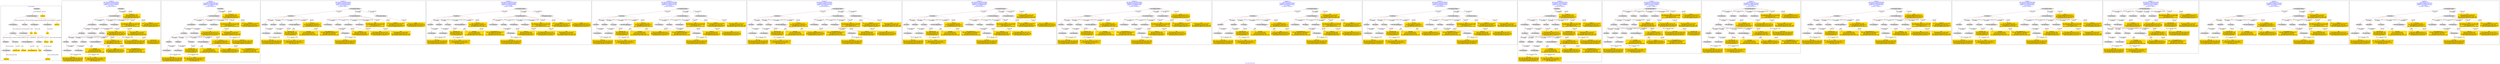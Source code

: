 digraph n0 {
fontcolor="blue"
remincross="true"
label="s24-s-norton-simon.json"
subgraph cluster_0 {
label="1-correct model"
n2[style="filled",color="white",fillcolor="lightgray",label="E12_Production1"];
n3[style="filled",color="white",fillcolor="lightgray",label="E21_Person1"];
n4[style="filled",color="white",fillcolor="lightgray",label="E52_Time-Span3"];
n5[style="filled",color="white",fillcolor="lightgray",label="E69_Death1"];
n6[style="filled",color="white",fillcolor="lightgray",label="E74_Group1"];
n7[style="filled",color="white",fillcolor="lightgray",label="E82_Actor_Appellation1"];
n8[style="filled",color="white",fillcolor="lightgray",label="E67_Birth1"];
n9[shape="plaintext",style="filled",fillcolor="gold",label="artist_uri"];
n10[style="filled",color="white",fillcolor="lightgray",label="E22_Man-Made_Object1"];
n11[style="filled",color="white",fillcolor="lightgray",label="E35_Title1"];
n12[style="filled",color="white",fillcolor="lightgray",label="E8_Acquisition1"];
n13[style="filled",color="white",fillcolor="lightgray",label="E54_Dimension1"];
n14[shape="plaintext",style="filled",fillcolor="gold",label="object_uri"];
n15[shape="plaintext",style="filled",fillcolor="gold",label="title"];
n16[style="filled",color="white",fillcolor="lightgray",label="E38_Image1"];
n17[shape="plaintext",style="filled",fillcolor="gold",label="image_url"];
n18[style="filled",color="white",fillcolor="lightgray",label="E52_Time-Span1"];
n19[shape="plaintext",style="filled",fillcolor="gold",label="birth_date"];
n20[style="filled",color="white",fillcolor="lightgray",label="E52_Time-Span2"];
n21[shape="plaintext",style="filled",fillcolor="gold",label="death_date"];
n22[shape="plaintext",style="filled",fillcolor="gold",label="made"];
n23[shape="plaintext",style="filled",fillcolor="gold",label="dim"];
n24[shape="plaintext",style="filled",fillcolor="gold",label="nationality_URI"];
n25[shape="plaintext",style="filled",fillcolor="gold",label="nationality"];
n26[shape="plaintext",style="filled",fillcolor="gold",label="artist_appellation_uri"];
n27[shape="plaintext",style="filled",fillcolor="gold",label="artist"];
n28[shape="plaintext",style="filled",fillcolor="gold",label="prov"];
}
subgraph cluster_1 {
label="candidate 0\nlink coherence:0.9615384615384616\nnode coherence:0.9583333333333334\nconfidence:0.4781767763208044\nmapping score:0.5044777288590715\ncost:25.99932\n-precision:0.81-recall:0.81"
n30[style="filled",color="white",fillcolor="lightgray",label="E12_Production1"];
n31[style="filled",color="white",fillcolor="lightgray",label="E21_Person1"];
n32[style="filled",color="white",fillcolor="lightgray",label="E52_Time-Span2"];
n33[style="filled",color="white",fillcolor="lightgray",label="E55_Type1"];
n34[style="filled",color="white",fillcolor="lightgray",label="E67_Birth1"];
n35[style="filled",color="white",fillcolor="lightgray",label="E69_Death1"];
n36[style="filled",color="white",fillcolor="lightgray",label="E74_Group1"];
n37[style="filled",color="white",fillcolor="lightgray",label="E82_Actor_Appellation1"];
n38[style="filled",color="white",fillcolor="lightgray",label="E22_Man-Made_Object1"];
n39[style="filled",color="white",fillcolor="lightgray",label="E54_Dimension1"];
n40[style="filled",color="white",fillcolor="lightgray",label="E8_Acquisition1"];
n41[style="filled",color="white",fillcolor="lightgray",label="E38_Image1"];
n42[style="filled",color="white",fillcolor="lightgray",label="E52_Time-Span1"];
n43[style="filled",color="white",fillcolor="lightgray",label="E52_Time-Span3"];
n44[shape="plaintext",style="filled",fillcolor="gold",label="birth_date\n[E52_Time-Span,P82_at_some_time_within,0.36]\n[E52_Time-Span,P82b_end_of_the_end,0.308]\n[E52_Time-Span,P82a_begin_of_the_begin,0.22]\n[E33_Linguistic_Object,P3_has_note,0.112]"];
n45[shape="plaintext",style="filled",fillcolor="gold",label="prov\n[E8_Acquisition,P3_has_note,0.424]\n[E30_Right,P3_has_note,0.364]\n[E73_Information_Object,P3_has_note,0.108]\n[E33_Linguistic_Object,P3_has_note,0.105]"];
n46[shape="plaintext",style="filled",fillcolor="gold",label="artist_uri\n[E21_Person,classLink,0.496]\n[E82_Actor_Appellation,classLink,0.297]\n[E30_Right,P3_has_note,0.154]\n[E22_Man-Made_Object,P3_has_note,0.054]"];
n47[shape="plaintext",style="filled",fillcolor="gold",label="title\n[E73_Information_Object,P3_has_note,0.309]\n[E22_Man-Made_Object,P3_has_note,0.265]\n[E35_Title,label,0.218]\n[E33_Linguistic_Object,P3_has_note,0.208]"];
n48[shape="plaintext",style="filled",fillcolor="gold",label="artist\n[E82_Actor_Appellation,label,0.421]\n[E33_Linguistic_Object,P3_has_note,0.244]\n[E73_Information_Object,P3_has_note,0.22]\n[E8_Acquisition,P3_has_note,0.115]"];
n49[shape="plaintext",style="filled",fillcolor="gold",label="nationality_URI\n[E74_Group,classLink,0.705]\n[E55_Type,classLink,0.154]\n[E57_Material,classLink,0.113]\n[E74_Group,label,0.028]"];
n50[shape="plaintext",style="filled",fillcolor="gold",label="image_url\n[E39_Actor,classLink,0.288]\n[E38_Image,classLink,0.278]\n[E22_Man-Made_Object,classLink,0.231]\n[E78_Collection,classLink,0.204]"];
n51[shape="plaintext",style="filled",fillcolor="gold",label="artist_appellation_uri\n[E82_Actor_Appellation,classLink,0.927]\n[E21_Person,classLink,0.049]\n[E30_Right,P3_has_note,0.015]\n[E73_Information_Object,P3_has_note,0.009]"];
n52[shape="plaintext",style="filled",fillcolor="gold",label="object_uri\n[E22_Man-Made_Object,classLink,0.802]\n[E30_Right,P3_has_note,0.102]\n[E22_Man-Made_Object,P3_has_note,0.049]\n[E82_Actor_Appellation,label,0.047]"];
n53[shape="plaintext",style="filled",fillcolor="gold",label="made\n[E52_Time-Span,P82_at_some_time_within,0.427]\n[E12_Production,P3_has_note,0.227]\n[E52_Time-Span,P82b_end_of_the_end,0.204]\n[E35_Title,label,0.142]"];
n54[shape="plaintext",style="filled",fillcolor="gold",label="nationality\n[E74_Group,label,0.566]\n[E74_Group,classLink,0.338]\n[E39_Actor,P3_has_note,0.051]\n[E73_Information_Object,P3_has_note,0.046]"];
n55[shape="plaintext",style="filled",fillcolor="gold",label="death_date\n[E52_Time-Span,P82_at_some_time_within,0.394]\n[E52_Time-Span,P82b_end_of_the_end,0.343]\n[E52_Time-Span,P82a_begin_of_the_begin,0.171]\n[E33_Linguistic_Object,P3_has_note,0.092]"];
n56[shape="plaintext",style="filled",fillcolor="gold",label="dim\n[E54_Dimension,P3_has_note,0.704]\n[E22_Man-Made_Object,P3_has_note,0.119]\n[E73_Information_Object,P3_has_note,0.103]\n[E34_Inscription,P3_has_note,0.074]"];
}
subgraph cluster_2 {
label="candidate 1\nlink coherence:0.96\nnode coherence:0.9565217391304348\nconfidence:0.5205894314977981\nmapping score:0.5308319286709494\ncost:24.99937\n-precision:0.88-recall:0.85"
n58[style="filled",color="white",fillcolor="lightgray",label="E12_Production1"];
n59[style="filled",color="white",fillcolor="lightgray",label="E21_Person1"];
n60[style="filled",color="white",fillcolor="lightgray",label="E52_Time-Span2"];
n61[style="filled",color="white",fillcolor="lightgray",label="E67_Birth1"];
n62[style="filled",color="white",fillcolor="lightgray",label="E69_Death1"];
n63[style="filled",color="white",fillcolor="lightgray",label="E74_Group1"];
n64[style="filled",color="white",fillcolor="lightgray",label="E82_Actor_Appellation1"];
n65[style="filled",color="white",fillcolor="lightgray",label="E22_Man-Made_Object1"];
n66[style="filled",color="white",fillcolor="lightgray",label="E54_Dimension1"];
n67[style="filled",color="white",fillcolor="lightgray",label="E8_Acquisition1"];
n68[style="filled",color="white",fillcolor="lightgray",label="E38_Image1"];
n69[style="filled",color="white",fillcolor="lightgray",label="E52_Time-Span1"];
n70[style="filled",color="white",fillcolor="lightgray",label="E52_Time-Span3"];
n71[shape="plaintext",style="filled",fillcolor="gold",label="birth_date\n[E52_Time-Span,P82_at_some_time_within,0.36]\n[E52_Time-Span,P82b_end_of_the_end,0.308]\n[E52_Time-Span,P82a_begin_of_the_begin,0.22]\n[E33_Linguistic_Object,P3_has_note,0.112]"];
n72[shape="plaintext",style="filled",fillcolor="gold",label="prov\n[E8_Acquisition,P3_has_note,0.424]\n[E30_Right,P3_has_note,0.364]\n[E73_Information_Object,P3_has_note,0.108]\n[E33_Linguistic_Object,P3_has_note,0.105]"];
n73[shape="plaintext",style="filled",fillcolor="gold",label="artist_uri\n[E21_Person,classLink,0.496]\n[E82_Actor_Appellation,classLink,0.297]\n[E30_Right,P3_has_note,0.154]\n[E22_Man-Made_Object,P3_has_note,0.054]"];
n74[shape="plaintext",style="filled",fillcolor="gold",label="title\n[E73_Information_Object,P3_has_note,0.309]\n[E22_Man-Made_Object,P3_has_note,0.265]\n[E35_Title,label,0.218]\n[E33_Linguistic_Object,P3_has_note,0.208]"];
n75[shape="plaintext",style="filled",fillcolor="gold",label="artist\n[E82_Actor_Appellation,label,0.421]\n[E33_Linguistic_Object,P3_has_note,0.244]\n[E73_Information_Object,P3_has_note,0.22]\n[E8_Acquisition,P3_has_note,0.115]"];
n76[shape="plaintext",style="filled",fillcolor="gold",label="image_url\n[E39_Actor,classLink,0.288]\n[E38_Image,classLink,0.278]\n[E22_Man-Made_Object,classLink,0.231]\n[E78_Collection,classLink,0.204]"];
n77[shape="plaintext",style="filled",fillcolor="gold",label="artist_appellation_uri\n[E82_Actor_Appellation,classLink,0.927]\n[E21_Person,classLink,0.049]\n[E30_Right,P3_has_note,0.015]\n[E73_Information_Object,P3_has_note,0.009]"];
n78[shape="plaintext",style="filled",fillcolor="gold",label="object_uri\n[E22_Man-Made_Object,classLink,0.802]\n[E30_Right,P3_has_note,0.102]\n[E22_Man-Made_Object,P3_has_note,0.049]\n[E82_Actor_Appellation,label,0.047]"];
n79[shape="plaintext",style="filled",fillcolor="gold",label="nationality_URI\n[E74_Group,classLink,0.705]\n[E55_Type,classLink,0.154]\n[E57_Material,classLink,0.113]\n[E74_Group,label,0.028]"];
n80[shape="plaintext",style="filled",fillcolor="gold",label="made\n[E52_Time-Span,P82_at_some_time_within,0.427]\n[E12_Production,P3_has_note,0.227]\n[E52_Time-Span,P82b_end_of_the_end,0.204]\n[E35_Title,label,0.142]"];
n81[shape="plaintext",style="filled",fillcolor="gold",label="nationality\n[E74_Group,label,0.566]\n[E74_Group,classLink,0.338]\n[E39_Actor,P3_has_note,0.051]\n[E73_Information_Object,P3_has_note,0.046]"];
n82[shape="plaintext",style="filled",fillcolor="gold",label="death_date\n[E52_Time-Span,P82_at_some_time_within,0.394]\n[E52_Time-Span,P82b_end_of_the_end,0.343]\n[E52_Time-Span,P82a_begin_of_the_begin,0.171]\n[E33_Linguistic_Object,P3_has_note,0.092]"];
n83[shape="plaintext",style="filled",fillcolor="gold",label="dim\n[E54_Dimension,P3_has_note,0.704]\n[E22_Man-Made_Object,P3_has_note,0.119]\n[E73_Information_Object,P3_has_note,0.103]\n[E34_Inscription,P3_has_note,0.074]"];
}
subgraph cluster_3 {
label="candidate 10\nlink coherence:0.8518518518518519\nnode coherence:0.9583333333333334\nconfidence:0.5069823451929687\nmapping score:0.514079585149793\ncost:125.99947\n-precision:0.7-recall:0.73"
n85[style="filled",color="white",fillcolor="lightgray",label="E12_Production1"];
n86[style="filled",color="white",fillcolor="lightgray",label="E52_Time-Span2"];
n87[style="filled",color="white",fillcolor="lightgray",label="E21_Person1"];
n88[style="filled",color="white",fillcolor="lightgray",label="E67_Birth1"];
n89[style="filled",color="white",fillcolor="lightgray",label="E69_Death1"];
n90[style="filled",color="white",fillcolor="lightgray",label="E74_Group1"];
n91[style="filled",color="white",fillcolor="lightgray",label="E82_Actor_Appellation1"];
n92[style="filled",color="white",fillcolor="lightgray",label="E22_Man-Made_Object1"];
n93[style="filled",color="white",fillcolor="lightgray",label="E38_Image1"];
n94[style="filled",color="white",fillcolor="lightgray",label="E54_Dimension1"];
n95[style="filled",color="white",fillcolor="lightgray",label="E8_Acquisition1"];
n96[style="filled",color="white",fillcolor="lightgray",label="E33_Linguistic_Object2"];
n97[style="filled",color="white",fillcolor="lightgray",label="E52_Time-Span1"];
n98[style="filled",color="white",fillcolor="lightgray",label="E52_Time-Span3"];
n99[style="filled",color="white",fillcolor="lightgray",label="E33_Linguistic_Object1"];
n100[shape="plaintext",style="filled",fillcolor="gold",label="birth_date\n[E52_Time-Span,P82_at_some_time_within,0.36]\n[E52_Time-Span,P82b_end_of_the_end,0.308]\n[E52_Time-Span,P82a_begin_of_the_begin,0.22]\n[E33_Linguistic_Object,P3_has_note,0.112]"];
n101[shape="plaintext",style="filled",fillcolor="gold",label="prov\n[E8_Acquisition,P3_has_note,0.424]\n[E30_Right,P3_has_note,0.364]\n[E73_Information_Object,P3_has_note,0.108]\n[E33_Linguistic_Object,P3_has_note,0.105]"];
n102[shape="plaintext",style="filled",fillcolor="gold",label="artist_uri\n[E21_Person,classLink,0.496]\n[E82_Actor_Appellation,classLink,0.297]\n[E30_Right,P3_has_note,0.154]\n[E22_Man-Made_Object,P3_has_note,0.054]"];
n103[shape="plaintext",style="filled",fillcolor="gold",label="title\n[E73_Information_Object,P3_has_note,0.309]\n[E22_Man-Made_Object,P3_has_note,0.265]\n[E35_Title,label,0.218]\n[E33_Linguistic_Object,P3_has_note,0.208]"];
n104[shape="plaintext",style="filled",fillcolor="gold",label="artist\n[E82_Actor_Appellation,label,0.421]\n[E33_Linguistic_Object,P3_has_note,0.244]\n[E73_Information_Object,P3_has_note,0.22]\n[E8_Acquisition,P3_has_note,0.115]"];
n105[shape="plaintext",style="filled",fillcolor="gold",label="image_url\n[E39_Actor,classLink,0.288]\n[E38_Image,classLink,0.278]\n[E22_Man-Made_Object,classLink,0.231]\n[E78_Collection,classLink,0.204]"];
n106[shape="plaintext",style="filled",fillcolor="gold",label="artist_appellation_uri\n[E82_Actor_Appellation,classLink,0.927]\n[E21_Person,classLink,0.049]\n[E30_Right,P3_has_note,0.015]\n[E73_Information_Object,P3_has_note,0.009]"];
n107[shape="plaintext",style="filled",fillcolor="gold",label="object_uri\n[E22_Man-Made_Object,classLink,0.802]\n[E30_Right,P3_has_note,0.102]\n[E22_Man-Made_Object,P3_has_note,0.049]\n[E82_Actor_Appellation,label,0.047]"];
n108[shape="plaintext",style="filled",fillcolor="gold",label="nationality_URI\n[E74_Group,classLink,0.705]\n[E55_Type,classLink,0.154]\n[E57_Material,classLink,0.113]\n[E74_Group,label,0.028]"];
n109[shape="plaintext",style="filled",fillcolor="gold",label="made\n[E52_Time-Span,P82_at_some_time_within,0.427]\n[E12_Production,P3_has_note,0.227]\n[E52_Time-Span,P82b_end_of_the_end,0.204]\n[E35_Title,label,0.142]"];
n110[shape="plaintext",style="filled",fillcolor="gold",label="nationality\n[E74_Group,label,0.566]\n[E74_Group,classLink,0.338]\n[E39_Actor,P3_has_note,0.051]\n[E73_Information_Object,P3_has_note,0.046]"];
n111[shape="plaintext",style="filled",fillcolor="gold",label="death_date\n[E52_Time-Span,P82_at_some_time_within,0.394]\n[E52_Time-Span,P82b_end_of_the_end,0.343]\n[E52_Time-Span,P82a_begin_of_the_begin,0.171]\n[E33_Linguistic_Object,P3_has_note,0.092]"];
n112[shape="plaintext",style="filled",fillcolor="gold",label="dim\n[E54_Dimension,P3_has_note,0.704]\n[E22_Man-Made_Object,P3_has_note,0.119]\n[E73_Information_Object,P3_has_note,0.103]\n[E34_Inscription,P3_has_note,0.074]"];
}
subgraph cluster_4 {
label="candidate 11\nlink coherence:0.8518518518518519\nnode coherence:0.9583333333333334\nconfidence:0.5069823451929687\nmapping score:0.514079585149793\ncost:125.99948\n-precision:0.7-recall:0.73"
n114[style="filled",color="white",fillcolor="lightgray",label="E12_Production1"];
n115[style="filled",color="white",fillcolor="lightgray",label="E52_Time-Span2"];
n116[style="filled",color="white",fillcolor="lightgray",label="E21_Person1"];
n117[style="filled",color="white",fillcolor="lightgray",label="E67_Birth1"];
n118[style="filled",color="white",fillcolor="lightgray",label="E69_Death1"];
n119[style="filled",color="white",fillcolor="lightgray",label="E74_Group1"];
n120[style="filled",color="white",fillcolor="lightgray",label="E82_Actor_Appellation1"];
n121[style="filled",color="white",fillcolor="lightgray",label="E22_Man-Made_Object1"];
n122[style="filled",color="white",fillcolor="lightgray",label="E38_Image1"];
n123[style="filled",color="white",fillcolor="lightgray",label="E54_Dimension1"];
n124[style="filled",color="white",fillcolor="lightgray",label="E8_Acquisition1"];
n125[style="filled",color="white",fillcolor="lightgray",label="E33_Linguistic_Object1"];
n126[style="filled",color="white",fillcolor="lightgray",label="E52_Time-Span1"];
n127[style="filled",color="white",fillcolor="lightgray",label="E52_Time-Span3"];
n128[style="filled",color="white",fillcolor="lightgray",label="E33_Linguistic_Object2"];
n129[shape="plaintext",style="filled",fillcolor="gold",label="birth_date\n[E52_Time-Span,P82_at_some_time_within,0.36]\n[E52_Time-Span,P82b_end_of_the_end,0.308]\n[E52_Time-Span,P82a_begin_of_the_begin,0.22]\n[E33_Linguistic_Object,P3_has_note,0.112]"];
n130[shape="plaintext",style="filled",fillcolor="gold",label="prov\n[E8_Acquisition,P3_has_note,0.424]\n[E30_Right,P3_has_note,0.364]\n[E73_Information_Object,P3_has_note,0.108]\n[E33_Linguistic_Object,P3_has_note,0.105]"];
n131[shape="plaintext",style="filled",fillcolor="gold",label="artist_uri\n[E21_Person,classLink,0.496]\n[E82_Actor_Appellation,classLink,0.297]\n[E30_Right,P3_has_note,0.154]\n[E22_Man-Made_Object,P3_has_note,0.054]"];
n132[shape="plaintext",style="filled",fillcolor="gold",label="title\n[E73_Information_Object,P3_has_note,0.309]\n[E22_Man-Made_Object,P3_has_note,0.265]\n[E35_Title,label,0.218]\n[E33_Linguistic_Object,P3_has_note,0.208]"];
n133[shape="plaintext",style="filled",fillcolor="gold",label="artist\n[E82_Actor_Appellation,label,0.421]\n[E33_Linguistic_Object,P3_has_note,0.244]\n[E73_Information_Object,P3_has_note,0.22]\n[E8_Acquisition,P3_has_note,0.115]"];
n134[shape="plaintext",style="filled",fillcolor="gold",label="image_url\n[E39_Actor,classLink,0.288]\n[E38_Image,classLink,0.278]\n[E22_Man-Made_Object,classLink,0.231]\n[E78_Collection,classLink,0.204]"];
n135[shape="plaintext",style="filled",fillcolor="gold",label="artist_appellation_uri\n[E82_Actor_Appellation,classLink,0.927]\n[E21_Person,classLink,0.049]\n[E30_Right,P3_has_note,0.015]\n[E73_Information_Object,P3_has_note,0.009]"];
n136[shape="plaintext",style="filled",fillcolor="gold",label="object_uri\n[E22_Man-Made_Object,classLink,0.802]\n[E30_Right,P3_has_note,0.102]\n[E22_Man-Made_Object,P3_has_note,0.049]\n[E82_Actor_Appellation,label,0.047]"];
n137[shape="plaintext",style="filled",fillcolor="gold",label="nationality_URI\n[E74_Group,classLink,0.705]\n[E55_Type,classLink,0.154]\n[E57_Material,classLink,0.113]\n[E74_Group,label,0.028]"];
n138[shape="plaintext",style="filled",fillcolor="gold",label="made\n[E52_Time-Span,P82_at_some_time_within,0.427]\n[E12_Production,P3_has_note,0.227]\n[E52_Time-Span,P82b_end_of_the_end,0.204]\n[E35_Title,label,0.142]"];
n139[shape="plaintext",style="filled",fillcolor="gold",label="nationality\n[E74_Group,label,0.566]\n[E74_Group,classLink,0.338]\n[E39_Actor,P3_has_note,0.051]\n[E73_Information_Object,P3_has_note,0.046]"];
n140[shape="plaintext",style="filled",fillcolor="gold",label="death_date\n[E52_Time-Span,P82_at_some_time_within,0.394]\n[E52_Time-Span,P82b_end_of_the_end,0.343]\n[E52_Time-Span,P82a_begin_of_the_begin,0.171]\n[E33_Linguistic_Object,P3_has_note,0.092]"];
n141[shape="plaintext",style="filled",fillcolor="gold",label="dim\n[E54_Dimension,P3_has_note,0.704]\n[E22_Man-Made_Object,P3_has_note,0.119]\n[E73_Information_Object,P3_has_note,0.103]\n[E34_Inscription,P3_has_note,0.074]"];
}
subgraph cluster_5 {
label="candidate 12\nlink coherence:0.8461538461538461\nnode coherence:0.9565217391304348\nconfidence:0.4960656917521294\nmapping score:0.5226573487557266\ncost:124.99951\n-precision:0.69-recall:0.69"
n143[style="filled",color="white",fillcolor="lightgray",label="E12_Production1"];
n144[style="filled",color="white",fillcolor="lightgray",label="E52_Time-Span2"];
n145[style="filled",color="white",fillcolor="lightgray",label="E21_Person1"];
n146[style="filled",color="white",fillcolor="lightgray",label="E67_Birth1"];
n147[style="filled",color="white",fillcolor="lightgray",label="E69_Death1"];
n148[style="filled",color="white",fillcolor="lightgray",label="E74_Group1"];
n149[style="filled",color="white",fillcolor="lightgray",label="E82_Actor_Appellation1"];
n150[style="filled",color="white",fillcolor="lightgray",label="E22_Man-Made_Object1"];
n151[style="filled",color="white",fillcolor="lightgray",label="E38_Image1"];
n152[style="filled",color="white",fillcolor="lightgray",label="E54_Dimension1"];
n153[style="filled",color="white",fillcolor="lightgray",label="E33_Linguistic_Object2"];
n154[style="filled",color="white",fillcolor="lightgray",label="E52_Time-Span1"];
n155[style="filled",color="white",fillcolor="lightgray",label="E52_Time-Span3"];
n156[style="filled",color="white",fillcolor="lightgray",label="E33_Linguistic_Object1"];
n157[shape="plaintext",style="filled",fillcolor="gold",label="birth_date\n[E52_Time-Span,P82_at_some_time_within,0.36]\n[E52_Time-Span,P82b_end_of_the_end,0.308]\n[E52_Time-Span,P82a_begin_of_the_begin,0.22]\n[E33_Linguistic_Object,P3_has_note,0.112]"];
n158[shape="plaintext",style="filled",fillcolor="gold",label="artist_uri\n[E21_Person,classLink,0.496]\n[E82_Actor_Appellation,classLink,0.297]\n[E30_Right,P3_has_note,0.154]\n[E22_Man-Made_Object,P3_has_note,0.054]"];
n159[shape="plaintext",style="filled",fillcolor="gold",label="prov\n[E8_Acquisition,P3_has_note,0.424]\n[E30_Right,P3_has_note,0.364]\n[E73_Information_Object,P3_has_note,0.108]\n[E33_Linguistic_Object,P3_has_note,0.105]"];
n160[shape="plaintext",style="filled",fillcolor="gold",label="title\n[E73_Information_Object,P3_has_note,0.309]\n[E22_Man-Made_Object,P3_has_note,0.265]\n[E35_Title,label,0.218]\n[E33_Linguistic_Object,P3_has_note,0.208]"];
n161[shape="plaintext",style="filled",fillcolor="gold",label="artist\n[E82_Actor_Appellation,label,0.421]\n[E33_Linguistic_Object,P3_has_note,0.244]\n[E73_Information_Object,P3_has_note,0.22]\n[E8_Acquisition,P3_has_note,0.115]"];
n162[shape="plaintext",style="filled",fillcolor="gold",label="image_url\n[E39_Actor,classLink,0.288]\n[E38_Image,classLink,0.278]\n[E22_Man-Made_Object,classLink,0.231]\n[E78_Collection,classLink,0.204]"];
n163[shape="plaintext",style="filled",fillcolor="gold",label="artist_appellation_uri\n[E82_Actor_Appellation,classLink,0.927]\n[E21_Person,classLink,0.049]\n[E30_Right,P3_has_note,0.015]\n[E73_Information_Object,P3_has_note,0.009]"];
n164[shape="plaintext",style="filled",fillcolor="gold",label="object_uri\n[E22_Man-Made_Object,classLink,0.802]\n[E30_Right,P3_has_note,0.102]\n[E22_Man-Made_Object,P3_has_note,0.049]\n[E82_Actor_Appellation,label,0.047]"];
n165[shape="plaintext",style="filled",fillcolor="gold",label="nationality_URI\n[E74_Group,classLink,0.705]\n[E55_Type,classLink,0.154]\n[E57_Material,classLink,0.113]\n[E74_Group,label,0.028]"];
n166[shape="plaintext",style="filled",fillcolor="gold",label="made\n[E52_Time-Span,P82_at_some_time_within,0.427]\n[E12_Production,P3_has_note,0.227]\n[E52_Time-Span,P82b_end_of_the_end,0.204]\n[E35_Title,label,0.142]"];
n167[shape="plaintext",style="filled",fillcolor="gold",label="nationality\n[E74_Group,label,0.566]\n[E74_Group,classLink,0.338]\n[E39_Actor,P3_has_note,0.051]\n[E73_Information_Object,P3_has_note,0.046]"];
n168[shape="plaintext",style="filled",fillcolor="gold",label="death_date\n[E52_Time-Span,P82_at_some_time_within,0.394]\n[E52_Time-Span,P82b_end_of_the_end,0.343]\n[E52_Time-Span,P82a_begin_of_the_begin,0.171]\n[E33_Linguistic_Object,P3_has_note,0.092]"];
n169[shape="plaintext",style="filled",fillcolor="gold",label="dim\n[E54_Dimension,P3_has_note,0.704]\n[E22_Man-Made_Object,P3_has_note,0.119]\n[E73_Information_Object,P3_has_note,0.103]\n[E34_Inscription,P3_has_note,0.074]"];
}
subgraph cluster_6 {
label="candidate 13\nlink coherence:0.8461538461538461\nnode coherence:0.9565217391304348\nconfidence:0.4960656917521294\nmapping score:0.5226573487557266\ncost:124.99952\n-precision:0.69-recall:0.69"
n171[style="filled",color="white",fillcolor="lightgray",label="E12_Production1"];
n172[style="filled",color="white",fillcolor="lightgray",label="E52_Time-Span2"];
n173[style="filled",color="white",fillcolor="lightgray",label="E21_Person1"];
n174[style="filled",color="white",fillcolor="lightgray",label="E67_Birth1"];
n175[style="filled",color="white",fillcolor="lightgray",label="E69_Death1"];
n176[style="filled",color="white",fillcolor="lightgray",label="E74_Group1"];
n177[style="filled",color="white",fillcolor="lightgray",label="E82_Actor_Appellation1"];
n178[style="filled",color="white",fillcolor="lightgray",label="E22_Man-Made_Object1"];
n179[style="filled",color="white",fillcolor="lightgray",label="E38_Image1"];
n180[style="filled",color="white",fillcolor="lightgray",label="E54_Dimension1"];
n181[style="filled",color="white",fillcolor="lightgray",label="E33_Linguistic_Object1"];
n182[style="filled",color="white",fillcolor="lightgray",label="E52_Time-Span1"];
n183[style="filled",color="white",fillcolor="lightgray",label="E52_Time-Span3"];
n184[style="filled",color="white",fillcolor="lightgray",label="E33_Linguistic_Object2"];
n185[shape="plaintext",style="filled",fillcolor="gold",label="birth_date\n[E52_Time-Span,P82_at_some_time_within,0.36]\n[E52_Time-Span,P82b_end_of_the_end,0.308]\n[E52_Time-Span,P82a_begin_of_the_begin,0.22]\n[E33_Linguistic_Object,P3_has_note,0.112]"];
n186[shape="plaintext",style="filled",fillcolor="gold",label="artist_uri\n[E21_Person,classLink,0.496]\n[E82_Actor_Appellation,classLink,0.297]\n[E30_Right,P3_has_note,0.154]\n[E22_Man-Made_Object,P3_has_note,0.054]"];
n187[shape="plaintext",style="filled",fillcolor="gold",label="title\n[E73_Information_Object,P3_has_note,0.309]\n[E22_Man-Made_Object,P3_has_note,0.265]\n[E35_Title,label,0.218]\n[E33_Linguistic_Object,P3_has_note,0.208]"];
n188[shape="plaintext",style="filled",fillcolor="gold",label="artist\n[E82_Actor_Appellation,label,0.421]\n[E33_Linguistic_Object,P3_has_note,0.244]\n[E73_Information_Object,P3_has_note,0.22]\n[E8_Acquisition,P3_has_note,0.115]"];
n189[shape="plaintext",style="filled",fillcolor="gold",label="prov\n[E8_Acquisition,P3_has_note,0.424]\n[E30_Right,P3_has_note,0.364]\n[E73_Information_Object,P3_has_note,0.108]\n[E33_Linguistic_Object,P3_has_note,0.105]"];
n190[shape="plaintext",style="filled",fillcolor="gold",label="image_url\n[E39_Actor,classLink,0.288]\n[E38_Image,classLink,0.278]\n[E22_Man-Made_Object,classLink,0.231]\n[E78_Collection,classLink,0.204]"];
n191[shape="plaintext",style="filled",fillcolor="gold",label="artist_appellation_uri\n[E82_Actor_Appellation,classLink,0.927]\n[E21_Person,classLink,0.049]\n[E30_Right,P3_has_note,0.015]\n[E73_Information_Object,P3_has_note,0.009]"];
n192[shape="plaintext",style="filled",fillcolor="gold",label="object_uri\n[E22_Man-Made_Object,classLink,0.802]\n[E30_Right,P3_has_note,0.102]\n[E22_Man-Made_Object,P3_has_note,0.049]\n[E82_Actor_Appellation,label,0.047]"];
n193[shape="plaintext",style="filled",fillcolor="gold",label="nationality_URI\n[E74_Group,classLink,0.705]\n[E55_Type,classLink,0.154]\n[E57_Material,classLink,0.113]\n[E74_Group,label,0.028]"];
n194[shape="plaintext",style="filled",fillcolor="gold",label="made\n[E52_Time-Span,P82_at_some_time_within,0.427]\n[E12_Production,P3_has_note,0.227]\n[E52_Time-Span,P82b_end_of_the_end,0.204]\n[E35_Title,label,0.142]"];
n195[shape="plaintext",style="filled",fillcolor="gold",label="nationality\n[E74_Group,label,0.566]\n[E74_Group,classLink,0.338]\n[E39_Actor,P3_has_note,0.051]\n[E73_Information_Object,P3_has_note,0.046]"];
n196[shape="plaintext",style="filled",fillcolor="gold",label="death_date\n[E52_Time-Span,P82_at_some_time_within,0.394]\n[E52_Time-Span,P82b_end_of_the_end,0.343]\n[E52_Time-Span,P82a_begin_of_the_begin,0.171]\n[E33_Linguistic_Object,P3_has_note,0.092]"];
n197[shape="plaintext",style="filled",fillcolor="gold",label="dim\n[E54_Dimension,P3_has_note,0.704]\n[E22_Man-Made_Object,P3_has_note,0.119]\n[E73_Information_Object,P3_has_note,0.103]\n[E34_Inscription,P3_has_note,0.074]"];
}
subgraph cluster_7 {
label="candidate 14\nlink coherence:0.8461538461538461\nnode coherence:0.9583333333333334\nconfidence:0.48245860544729996\nmapping score:0.50590500523457\ncost:124.99951\n-precision:0.65-recall:0.65"
n199[style="filled",color="white",fillcolor="lightgray",label="E12_Production1"];
n200[style="filled",color="white",fillcolor="lightgray",label="E52_Time-Span2"];
n201[style="filled",color="white",fillcolor="lightgray",label="E21_Person1"];
n202[style="filled",color="white",fillcolor="lightgray",label="E67_Birth1"];
n203[style="filled",color="white",fillcolor="lightgray",label="E69_Death1"];
n204[style="filled",color="white",fillcolor="lightgray",label="E74_Group1"];
n205[style="filled",color="white",fillcolor="lightgray",label="E82_Actor_Appellation1"];
n206[style="filled",color="white",fillcolor="lightgray",label="E22_Man-Made_Object1"];
n207[style="filled",color="white",fillcolor="lightgray",label="E38_Image1"];
n208[style="filled",color="white",fillcolor="lightgray",label="E54_Dimension1"];
n209[style="filled",color="white",fillcolor="lightgray",label="E33_Linguistic_Object2"];
n210[style="filled",color="white",fillcolor="lightgray",label="E52_Time-Span1"];
n211[style="filled",color="white",fillcolor="lightgray",label="E52_Time-Span3"];
n212[style="filled",color="white",fillcolor="lightgray",label="E33_Linguistic_Object1"];
n213[shape="plaintext",style="filled",fillcolor="gold",label="birth_date\n[E52_Time-Span,P82_at_some_time_within,0.36]\n[E52_Time-Span,P82b_end_of_the_end,0.308]\n[E52_Time-Span,P82a_begin_of_the_begin,0.22]\n[E33_Linguistic_Object,P3_has_note,0.112]"];
n214[shape="plaintext",style="filled",fillcolor="gold",label="artist_uri\n[E21_Person,classLink,0.496]\n[E82_Actor_Appellation,classLink,0.297]\n[E30_Right,P3_has_note,0.154]\n[E22_Man-Made_Object,P3_has_note,0.054]"];
n215[shape="plaintext",style="filled",fillcolor="gold",label="title\n[E73_Information_Object,P3_has_note,0.309]\n[E22_Man-Made_Object,P3_has_note,0.265]\n[E35_Title,label,0.218]\n[E33_Linguistic_Object,P3_has_note,0.208]"];
n216[shape="plaintext",style="filled",fillcolor="gold",label="artist\n[E82_Actor_Appellation,label,0.421]\n[E33_Linguistic_Object,P3_has_note,0.244]\n[E73_Information_Object,P3_has_note,0.22]\n[E8_Acquisition,P3_has_note,0.115]"];
n217[shape="plaintext",style="filled",fillcolor="gold",label="prov\n[E8_Acquisition,P3_has_note,0.424]\n[E30_Right,P3_has_note,0.364]\n[E73_Information_Object,P3_has_note,0.108]\n[E33_Linguistic_Object,P3_has_note,0.105]"];
n218[shape="plaintext",style="filled",fillcolor="gold",label="image_url\n[E39_Actor,classLink,0.288]\n[E38_Image,classLink,0.278]\n[E22_Man-Made_Object,classLink,0.231]\n[E78_Collection,classLink,0.204]"];
n219[shape="plaintext",style="filled",fillcolor="gold",label="artist_appellation_uri\n[E82_Actor_Appellation,classLink,0.927]\n[E21_Person,classLink,0.049]\n[E30_Right,P3_has_note,0.015]\n[E73_Information_Object,P3_has_note,0.009]"];
n220[shape="plaintext",style="filled",fillcolor="gold",label="object_uri\n[E22_Man-Made_Object,classLink,0.802]\n[E30_Right,P3_has_note,0.102]\n[E22_Man-Made_Object,P3_has_note,0.049]\n[E82_Actor_Appellation,label,0.047]"];
n221[shape="plaintext",style="filled",fillcolor="gold",label="nationality_URI\n[E74_Group,classLink,0.705]\n[E55_Type,classLink,0.154]\n[E57_Material,classLink,0.113]\n[E74_Group,label,0.028]"];
n222[shape="plaintext",style="filled",fillcolor="gold",label="made\n[E52_Time-Span,P82_at_some_time_within,0.427]\n[E12_Production,P3_has_note,0.227]\n[E52_Time-Span,P82b_end_of_the_end,0.204]\n[E35_Title,label,0.142]"];
n223[shape="plaintext",style="filled",fillcolor="gold",label="nationality\n[E74_Group,label,0.566]\n[E74_Group,classLink,0.338]\n[E39_Actor,P3_has_note,0.051]\n[E73_Information_Object,P3_has_note,0.046]"];
n224[shape="plaintext",style="filled",fillcolor="gold",label="death_date\n[E52_Time-Span,P82_at_some_time_within,0.394]\n[E52_Time-Span,P82b_end_of_the_end,0.343]\n[E52_Time-Span,P82a_begin_of_the_begin,0.171]\n[E33_Linguistic_Object,P3_has_note,0.092]"];
n225[shape="plaintext",style="filled",fillcolor="gold",label="dim\n[E54_Dimension,P3_has_note,0.704]\n[E22_Man-Made_Object,P3_has_note,0.119]\n[E73_Information_Object,P3_has_note,0.103]\n[E34_Inscription,P3_has_note,0.074]"];
}
subgraph cluster_8 {
label="candidate 15\nlink coherence:0.8461538461538461\nnode coherence:0.9583333333333334\nconfidence:0.48245860544729996\nmapping score:0.50590500523457\ncost:124.99952\n-precision:0.65-recall:0.65"
n227[style="filled",color="white",fillcolor="lightgray",label="E12_Production1"];
n228[style="filled",color="white",fillcolor="lightgray",label="E52_Time-Span2"];
n229[style="filled",color="white",fillcolor="lightgray",label="E21_Person1"];
n230[style="filled",color="white",fillcolor="lightgray",label="E67_Birth1"];
n231[style="filled",color="white",fillcolor="lightgray",label="E69_Death1"];
n232[style="filled",color="white",fillcolor="lightgray",label="E74_Group1"];
n233[style="filled",color="white",fillcolor="lightgray",label="E82_Actor_Appellation1"];
n234[style="filled",color="white",fillcolor="lightgray",label="E22_Man-Made_Object1"];
n235[style="filled",color="white",fillcolor="lightgray",label="E38_Image1"];
n236[style="filled",color="white",fillcolor="lightgray",label="E54_Dimension1"];
n237[style="filled",color="white",fillcolor="lightgray",label="E33_Linguistic_Object1"];
n238[style="filled",color="white",fillcolor="lightgray",label="E52_Time-Span1"];
n239[style="filled",color="white",fillcolor="lightgray",label="E52_Time-Span3"];
n240[style="filled",color="white",fillcolor="lightgray",label="E33_Linguistic_Object2"];
n241[shape="plaintext",style="filled",fillcolor="gold",label="birth_date\n[E52_Time-Span,P82_at_some_time_within,0.36]\n[E52_Time-Span,P82b_end_of_the_end,0.308]\n[E52_Time-Span,P82a_begin_of_the_begin,0.22]\n[E33_Linguistic_Object,P3_has_note,0.112]"];
n242[shape="plaintext",style="filled",fillcolor="gold",label="artist_uri\n[E21_Person,classLink,0.496]\n[E82_Actor_Appellation,classLink,0.297]\n[E30_Right,P3_has_note,0.154]\n[E22_Man-Made_Object,P3_has_note,0.054]"];
n243[shape="plaintext",style="filled",fillcolor="gold",label="title\n[E73_Information_Object,P3_has_note,0.309]\n[E22_Man-Made_Object,P3_has_note,0.265]\n[E35_Title,label,0.218]\n[E33_Linguistic_Object,P3_has_note,0.208]"];
n244[shape="plaintext",style="filled",fillcolor="gold",label="artist\n[E82_Actor_Appellation,label,0.421]\n[E33_Linguistic_Object,P3_has_note,0.244]\n[E73_Information_Object,P3_has_note,0.22]\n[E8_Acquisition,P3_has_note,0.115]"];
n245[shape="plaintext",style="filled",fillcolor="gold",label="prov\n[E8_Acquisition,P3_has_note,0.424]\n[E30_Right,P3_has_note,0.364]\n[E73_Information_Object,P3_has_note,0.108]\n[E33_Linguistic_Object,P3_has_note,0.105]"];
n246[shape="plaintext",style="filled",fillcolor="gold",label="image_url\n[E39_Actor,classLink,0.288]\n[E38_Image,classLink,0.278]\n[E22_Man-Made_Object,classLink,0.231]\n[E78_Collection,classLink,0.204]"];
n247[shape="plaintext",style="filled",fillcolor="gold",label="artist_appellation_uri\n[E82_Actor_Appellation,classLink,0.927]\n[E21_Person,classLink,0.049]\n[E30_Right,P3_has_note,0.015]\n[E73_Information_Object,P3_has_note,0.009]"];
n248[shape="plaintext",style="filled",fillcolor="gold",label="object_uri\n[E22_Man-Made_Object,classLink,0.802]\n[E30_Right,P3_has_note,0.102]\n[E22_Man-Made_Object,P3_has_note,0.049]\n[E82_Actor_Appellation,label,0.047]"];
n249[shape="plaintext",style="filled",fillcolor="gold",label="nationality_URI\n[E74_Group,classLink,0.705]\n[E55_Type,classLink,0.154]\n[E57_Material,classLink,0.113]\n[E74_Group,label,0.028]"];
n250[shape="plaintext",style="filled",fillcolor="gold",label="made\n[E52_Time-Span,P82_at_some_time_within,0.427]\n[E12_Production,P3_has_note,0.227]\n[E52_Time-Span,P82b_end_of_the_end,0.204]\n[E35_Title,label,0.142]"];
n251[shape="plaintext",style="filled",fillcolor="gold",label="nationality\n[E74_Group,label,0.566]\n[E74_Group,classLink,0.338]\n[E39_Actor,P3_has_note,0.051]\n[E73_Information_Object,P3_has_note,0.046]"];
n252[shape="plaintext",style="filled",fillcolor="gold",label="death_date\n[E52_Time-Span,P82_at_some_time_within,0.394]\n[E52_Time-Span,P82b_end_of_the_end,0.343]\n[E52_Time-Span,P82a_begin_of_the_begin,0.171]\n[E33_Linguistic_Object,P3_has_note,0.092]"];
n253[shape="plaintext",style="filled",fillcolor="gold",label="dim\n[E54_Dimension,P3_has_note,0.704]\n[E22_Man-Made_Object,P3_has_note,0.119]\n[E73_Information_Object,P3_has_note,0.103]\n[E34_Inscription,P3_has_note,0.074]"];
}
subgraph cluster_9 {
label="candidate 16\nlink coherence:0.84\nnode coherence:0.9130434782608695\nconfidence:0.4960656917521294\nmapping score:0.5081645951325381\ncost:24.99951\n-precision:0.72-recall:0.69"
n255[style="filled",color="white",fillcolor="lightgray",label="E12_Production1"];
n256[style="filled",color="white",fillcolor="lightgray",label="E52_Time-Span2"];
n257[style="filled",color="white",fillcolor="lightgray",label="E21_Person1"];
n258[style="filled",color="white",fillcolor="lightgray",label="E67_Birth1"];
n259[style="filled",color="white",fillcolor="lightgray",label="E69_Death1"];
n260[style="filled",color="white",fillcolor="lightgray",label="E74_Group1"];
n261[style="filled",color="white",fillcolor="lightgray",label="E82_Actor_Appellation1"];
n262[style="filled",color="white",fillcolor="lightgray",label="E22_Man-Made_Object1"];
n263[style="filled",color="white",fillcolor="lightgray",label="E38_Image1"];
n264[style="filled",color="white",fillcolor="lightgray",label="E54_Dimension1"];
n265[style="filled",color="white",fillcolor="lightgray",label="E33_Linguistic_Object2"];
n266[style="filled",color="white",fillcolor="lightgray",label="E52_Time-Span1"];
n267[style="filled",color="white",fillcolor="lightgray",label="E52_Time-Span3"];
n268[shape="plaintext",style="filled",fillcolor="gold",label="prov\n[E8_Acquisition,P3_has_note,0.424]\n[E30_Right,P3_has_note,0.364]\n[E73_Information_Object,P3_has_note,0.108]\n[E33_Linguistic_Object,P3_has_note,0.105]"];
n269[shape="plaintext",style="filled",fillcolor="gold",label="birth_date\n[E52_Time-Span,P82_at_some_time_within,0.36]\n[E52_Time-Span,P82b_end_of_the_end,0.308]\n[E52_Time-Span,P82a_begin_of_the_begin,0.22]\n[E33_Linguistic_Object,P3_has_note,0.112]"];
n270[shape="plaintext",style="filled",fillcolor="gold",label="artist_uri\n[E21_Person,classLink,0.496]\n[E82_Actor_Appellation,classLink,0.297]\n[E30_Right,P3_has_note,0.154]\n[E22_Man-Made_Object,P3_has_note,0.054]"];
n271[shape="plaintext",style="filled",fillcolor="gold",label="title\n[E73_Information_Object,P3_has_note,0.309]\n[E22_Man-Made_Object,P3_has_note,0.265]\n[E35_Title,label,0.218]\n[E33_Linguistic_Object,P3_has_note,0.208]"];
n272[shape="plaintext",style="filled",fillcolor="gold",label="artist\n[E82_Actor_Appellation,label,0.421]\n[E33_Linguistic_Object,P3_has_note,0.244]\n[E73_Information_Object,P3_has_note,0.22]\n[E8_Acquisition,P3_has_note,0.115]"];
n273[shape="plaintext",style="filled",fillcolor="gold",label="image_url\n[E39_Actor,classLink,0.288]\n[E38_Image,classLink,0.278]\n[E22_Man-Made_Object,classLink,0.231]\n[E78_Collection,classLink,0.204]"];
n274[shape="plaintext",style="filled",fillcolor="gold",label="artist_appellation_uri\n[E82_Actor_Appellation,classLink,0.927]\n[E21_Person,classLink,0.049]\n[E30_Right,P3_has_note,0.015]\n[E73_Information_Object,P3_has_note,0.009]"];
n275[shape="plaintext",style="filled",fillcolor="gold",label="object_uri\n[E22_Man-Made_Object,classLink,0.802]\n[E30_Right,P3_has_note,0.102]\n[E22_Man-Made_Object,P3_has_note,0.049]\n[E82_Actor_Appellation,label,0.047]"];
n276[shape="plaintext",style="filled",fillcolor="gold",label="nationality_URI\n[E74_Group,classLink,0.705]\n[E55_Type,classLink,0.154]\n[E57_Material,classLink,0.113]\n[E74_Group,label,0.028]"];
n277[shape="plaintext",style="filled",fillcolor="gold",label="made\n[E52_Time-Span,P82_at_some_time_within,0.427]\n[E12_Production,P3_has_note,0.227]\n[E52_Time-Span,P82b_end_of_the_end,0.204]\n[E35_Title,label,0.142]"];
n278[shape="plaintext",style="filled",fillcolor="gold",label="nationality\n[E74_Group,label,0.566]\n[E74_Group,classLink,0.338]\n[E39_Actor,P3_has_note,0.051]\n[E73_Information_Object,P3_has_note,0.046]"];
n279[shape="plaintext",style="filled",fillcolor="gold",label="death_date\n[E52_Time-Span,P82_at_some_time_within,0.394]\n[E52_Time-Span,P82b_end_of_the_end,0.343]\n[E52_Time-Span,P82a_begin_of_the_begin,0.171]\n[E33_Linguistic_Object,P3_has_note,0.092]"];
n280[shape="plaintext",style="filled",fillcolor="gold",label="dim\n[E54_Dimension,P3_has_note,0.704]\n[E22_Man-Made_Object,P3_has_note,0.119]\n[E73_Information_Object,P3_has_note,0.103]\n[E34_Inscription,P3_has_note,0.074]"];
}
subgraph cluster_10 {
label="candidate 17\nlink coherence:0.8076923076923077\nnode coherence:0.9130434782608695\nconfidence:0.4960656917521294\nmapping score:0.5081645951325381\ncost:124.99952\n-precision:0.69-recall:0.69"
n282[style="filled",color="white",fillcolor="lightgray",label="E12_Production1"];
n283[style="filled",color="white",fillcolor="lightgray",label="E52_Time-Span2"];
n284[style="filled",color="white",fillcolor="lightgray",label="E21_Person1"];
n285[style="filled",color="white",fillcolor="lightgray",label="E67_Birth1"];
n286[style="filled",color="white",fillcolor="lightgray",label="E69_Death1"];
n287[style="filled",color="white",fillcolor="lightgray",label="E74_Group1"];
n288[style="filled",color="white",fillcolor="lightgray",label="E82_Actor_Appellation1"];
n289[style="filled",color="white",fillcolor="lightgray",label="E22_Man-Made_Object1"];
n290[style="filled",color="white",fillcolor="lightgray",label="E38_Image1"];
n291[style="filled",color="white",fillcolor="lightgray",label="E54_Dimension1"];
n292[style="filled",color="white",fillcolor="lightgray",label="E33_Linguistic_Object1"];
n293[style="filled",color="white",fillcolor="lightgray",label="E52_Time-Span1"];
n294[style="filled",color="white",fillcolor="lightgray",label="E52_Time-Span3"];
n295[style="filled",color="white",fillcolor="lightgray",label="E33_Linguistic_Object2"];
n296[shape="plaintext",style="filled",fillcolor="gold",label="prov\n[E8_Acquisition,P3_has_note,0.424]\n[E30_Right,P3_has_note,0.364]\n[E73_Information_Object,P3_has_note,0.108]\n[E33_Linguistic_Object,P3_has_note,0.105]"];
n297[shape="plaintext",style="filled",fillcolor="gold",label="birth_date\n[E52_Time-Span,P82_at_some_time_within,0.36]\n[E52_Time-Span,P82b_end_of_the_end,0.308]\n[E52_Time-Span,P82a_begin_of_the_begin,0.22]\n[E33_Linguistic_Object,P3_has_note,0.112]"];
n298[shape="plaintext",style="filled",fillcolor="gold",label="artist_uri\n[E21_Person,classLink,0.496]\n[E82_Actor_Appellation,classLink,0.297]\n[E30_Right,P3_has_note,0.154]\n[E22_Man-Made_Object,P3_has_note,0.054]"];
n299[shape="plaintext",style="filled",fillcolor="gold",label="title\n[E73_Information_Object,P3_has_note,0.309]\n[E22_Man-Made_Object,P3_has_note,0.265]\n[E35_Title,label,0.218]\n[E33_Linguistic_Object,P3_has_note,0.208]"];
n300[shape="plaintext",style="filled",fillcolor="gold",label="artist\n[E82_Actor_Appellation,label,0.421]\n[E33_Linguistic_Object,P3_has_note,0.244]\n[E73_Information_Object,P3_has_note,0.22]\n[E8_Acquisition,P3_has_note,0.115]"];
n301[shape="plaintext",style="filled",fillcolor="gold",label="image_url\n[E39_Actor,classLink,0.288]\n[E38_Image,classLink,0.278]\n[E22_Man-Made_Object,classLink,0.231]\n[E78_Collection,classLink,0.204]"];
n302[shape="plaintext",style="filled",fillcolor="gold",label="artist_appellation_uri\n[E82_Actor_Appellation,classLink,0.927]\n[E21_Person,classLink,0.049]\n[E30_Right,P3_has_note,0.015]\n[E73_Information_Object,P3_has_note,0.009]"];
n303[shape="plaintext",style="filled",fillcolor="gold",label="object_uri\n[E22_Man-Made_Object,classLink,0.802]\n[E30_Right,P3_has_note,0.102]\n[E22_Man-Made_Object,P3_has_note,0.049]\n[E82_Actor_Appellation,label,0.047]"];
n304[shape="plaintext",style="filled",fillcolor="gold",label="nationality_URI\n[E74_Group,classLink,0.705]\n[E55_Type,classLink,0.154]\n[E57_Material,classLink,0.113]\n[E74_Group,label,0.028]"];
n305[shape="plaintext",style="filled",fillcolor="gold",label="made\n[E52_Time-Span,P82_at_some_time_within,0.427]\n[E12_Production,P3_has_note,0.227]\n[E52_Time-Span,P82b_end_of_the_end,0.204]\n[E35_Title,label,0.142]"];
n306[shape="plaintext",style="filled",fillcolor="gold",label="nationality\n[E74_Group,label,0.566]\n[E74_Group,classLink,0.338]\n[E39_Actor,P3_has_note,0.051]\n[E73_Information_Object,P3_has_note,0.046]"];
n307[shape="plaintext",style="filled",fillcolor="gold",label="death_date\n[E52_Time-Span,P82_at_some_time_within,0.394]\n[E52_Time-Span,P82b_end_of_the_end,0.343]\n[E52_Time-Span,P82a_begin_of_the_begin,0.171]\n[E33_Linguistic_Object,P3_has_note,0.092]"];
n308[shape="plaintext",style="filled",fillcolor="gold",label="dim\n[E54_Dimension,P3_has_note,0.704]\n[E22_Man-Made_Object,P3_has_note,0.119]\n[E73_Information_Object,P3_has_note,0.103]\n[E34_Inscription,P3_has_note,0.074]"];
}
subgraph cluster_11 {
label="candidate 2\nlink coherence:0.9230769230769231\nnode coherence:0.9583333333333334\nconfidence:0.4781767763208044\nmapping score:0.5044777288590715\ncost:25.99935\n-precision:0.81-recall:0.81"
n310[style="filled",color="white",fillcolor="lightgray",label="E12_Production1"];
n311[style="filled",color="white",fillcolor="lightgray",label="E21_Person1"];
n312[style="filled",color="white",fillcolor="lightgray",label="E52_Time-Span2"];
n313[style="filled",color="white",fillcolor="lightgray",label="E67_Birth1"];
n314[style="filled",color="white",fillcolor="lightgray",label="E69_Death1"];
n315[style="filled",color="white",fillcolor="lightgray",label="E74_Group1"];
n316[style="filled",color="white",fillcolor="lightgray",label="E82_Actor_Appellation1"];
n317[style="filled",color="white",fillcolor="lightgray",label="E22_Man-Made_Object1"];
n318[style="filled",color="white",fillcolor="lightgray",label="E54_Dimension1"];
n319[style="filled",color="white",fillcolor="lightgray",label="E55_Type2"];
n320[style="filled",color="white",fillcolor="lightgray",label="E8_Acquisition1"];
n321[style="filled",color="white",fillcolor="lightgray",label="E38_Image1"];
n322[style="filled",color="white",fillcolor="lightgray",label="E52_Time-Span1"];
n323[style="filled",color="white",fillcolor="lightgray",label="E52_Time-Span3"];
n324[shape="plaintext",style="filled",fillcolor="gold",label="birth_date\n[E52_Time-Span,P82_at_some_time_within,0.36]\n[E52_Time-Span,P82b_end_of_the_end,0.308]\n[E52_Time-Span,P82a_begin_of_the_begin,0.22]\n[E33_Linguistic_Object,P3_has_note,0.112]"];
n325[shape="plaintext",style="filled",fillcolor="gold",label="prov\n[E8_Acquisition,P3_has_note,0.424]\n[E30_Right,P3_has_note,0.364]\n[E73_Information_Object,P3_has_note,0.108]\n[E33_Linguistic_Object,P3_has_note,0.105]"];
n326[shape="plaintext",style="filled",fillcolor="gold",label="artist_uri\n[E21_Person,classLink,0.496]\n[E82_Actor_Appellation,classLink,0.297]\n[E30_Right,P3_has_note,0.154]\n[E22_Man-Made_Object,P3_has_note,0.054]"];
n327[shape="plaintext",style="filled",fillcolor="gold",label="title\n[E73_Information_Object,P3_has_note,0.309]\n[E22_Man-Made_Object,P3_has_note,0.265]\n[E35_Title,label,0.218]\n[E33_Linguistic_Object,P3_has_note,0.208]"];
n328[shape="plaintext",style="filled",fillcolor="gold",label="artist\n[E82_Actor_Appellation,label,0.421]\n[E33_Linguistic_Object,P3_has_note,0.244]\n[E73_Information_Object,P3_has_note,0.22]\n[E8_Acquisition,P3_has_note,0.115]"];
n329[shape="plaintext",style="filled",fillcolor="gold",label="nationality_URI\n[E74_Group,classLink,0.705]\n[E55_Type,classLink,0.154]\n[E57_Material,classLink,0.113]\n[E74_Group,label,0.028]"];
n330[shape="plaintext",style="filled",fillcolor="gold",label="image_url\n[E39_Actor,classLink,0.288]\n[E38_Image,classLink,0.278]\n[E22_Man-Made_Object,classLink,0.231]\n[E78_Collection,classLink,0.204]"];
n331[shape="plaintext",style="filled",fillcolor="gold",label="artist_appellation_uri\n[E82_Actor_Appellation,classLink,0.927]\n[E21_Person,classLink,0.049]\n[E30_Right,P3_has_note,0.015]\n[E73_Information_Object,P3_has_note,0.009]"];
n332[shape="plaintext",style="filled",fillcolor="gold",label="object_uri\n[E22_Man-Made_Object,classLink,0.802]\n[E30_Right,P3_has_note,0.102]\n[E22_Man-Made_Object,P3_has_note,0.049]\n[E82_Actor_Appellation,label,0.047]"];
n333[shape="plaintext",style="filled",fillcolor="gold",label="made\n[E52_Time-Span,P82_at_some_time_within,0.427]\n[E12_Production,P3_has_note,0.227]\n[E52_Time-Span,P82b_end_of_the_end,0.204]\n[E35_Title,label,0.142]"];
n334[shape="plaintext",style="filled",fillcolor="gold",label="nationality\n[E74_Group,label,0.566]\n[E74_Group,classLink,0.338]\n[E39_Actor,P3_has_note,0.051]\n[E73_Information_Object,P3_has_note,0.046]"];
n335[shape="plaintext",style="filled",fillcolor="gold",label="death_date\n[E52_Time-Span,P82_at_some_time_within,0.394]\n[E52_Time-Span,P82b_end_of_the_end,0.343]\n[E52_Time-Span,P82a_begin_of_the_begin,0.171]\n[E33_Linguistic_Object,P3_has_note,0.092]"];
n336[shape="plaintext",style="filled",fillcolor="gold",label="dim\n[E54_Dimension,P3_has_note,0.704]\n[E22_Man-Made_Object,P3_has_note,0.119]\n[E73_Information_Object,P3_has_note,0.103]\n[E34_Inscription,P3_has_note,0.074]"];
}
subgraph cluster_12 {
label="candidate 3\nlink coherence:0.9230769230769231\nnode coherence:0.9583333333333334\nconfidence:0.4781767763208044\nmapping score:0.5044777288590715\ncost:25.99936\n-precision:0.77-recall:0.77"
n338[style="filled",color="white",fillcolor="lightgray",label="E12_Production1"];
n339[style="filled",color="white",fillcolor="lightgray",label="E21_Person1"];
n340[style="filled",color="white",fillcolor="lightgray",label="E52_Time-Span2"];
n341[style="filled",color="white",fillcolor="lightgray",label="E55_Type1"];
n342[style="filled",color="white",fillcolor="lightgray",label="E67_Birth1"];
n343[style="filled",color="white",fillcolor="lightgray",label="E69_Death1"];
n344[style="filled",color="white",fillcolor="lightgray",label="E74_Group1"];
n345[style="filled",color="white",fillcolor="lightgray",label="E82_Actor_Appellation1"];
n346[style="filled",color="white",fillcolor="lightgray",label="E22_Man-Made_Object1"];
n347[style="filled",color="white",fillcolor="lightgray",label="E38_Image1"];
n348[style="filled",color="white",fillcolor="lightgray",label="E54_Dimension1"];
n349[style="filled",color="white",fillcolor="lightgray",label="E8_Acquisition1"];
n350[style="filled",color="white",fillcolor="lightgray",label="E52_Time-Span1"];
n351[style="filled",color="white",fillcolor="lightgray",label="E52_Time-Span3"];
n352[shape="plaintext",style="filled",fillcolor="gold",label="birth_date\n[E52_Time-Span,P82_at_some_time_within,0.36]\n[E52_Time-Span,P82b_end_of_the_end,0.308]\n[E52_Time-Span,P82a_begin_of_the_begin,0.22]\n[E33_Linguistic_Object,P3_has_note,0.112]"];
n353[shape="plaintext",style="filled",fillcolor="gold",label="prov\n[E8_Acquisition,P3_has_note,0.424]\n[E30_Right,P3_has_note,0.364]\n[E73_Information_Object,P3_has_note,0.108]\n[E33_Linguistic_Object,P3_has_note,0.105]"];
n354[shape="plaintext",style="filled",fillcolor="gold",label="artist_uri\n[E21_Person,classLink,0.496]\n[E82_Actor_Appellation,classLink,0.297]\n[E30_Right,P3_has_note,0.154]\n[E22_Man-Made_Object,P3_has_note,0.054]"];
n355[shape="plaintext",style="filled",fillcolor="gold",label="title\n[E73_Information_Object,P3_has_note,0.309]\n[E22_Man-Made_Object,P3_has_note,0.265]\n[E35_Title,label,0.218]\n[E33_Linguistic_Object,P3_has_note,0.208]"];
n356[shape="plaintext",style="filled",fillcolor="gold",label="artist\n[E82_Actor_Appellation,label,0.421]\n[E33_Linguistic_Object,P3_has_note,0.244]\n[E73_Information_Object,P3_has_note,0.22]\n[E8_Acquisition,P3_has_note,0.115]"];
n357[shape="plaintext",style="filled",fillcolor="gold",label="nationality_URI\n[E74_Group,classLink,0.705]\n[E55_Type,classLink,0.154]\n[E57_Material,classLink,0.113]\n[E74_Group,label,0.028]"];
n358[shape="plaintext",style="filled",fillcolor="gold",label="image_url\n[E39_Actor,classLink,0.288]\n[E38_Image,classLink,0.278]\n[E22_Man-Made_Object,classLink,0.231]\n[E78_Collection,classLink,0.204]"];
n359[shape="plaintext",style="filled",fillcolor="gold",label="artist_appellation_uri\n[E82_Actor_Appellation,classLink,0.927]\n[E21_Person,classLink,0.049]\n[E30_Right,P3_has_note,0.015]\n[E73_Information_Object,P3_has_note,0.009]"];
n360[shape="plaintext",style="filled",fillcolor="gold",label="object_uri\n[E22_Man-Made_Object,classLink,0.802]\n[E30_Right,P3_has_note,0.102]\n[E22_Man-Made_Object,P3_has_note,0.049]\n[E82_Actor_Appellation,label,0.047]"];
n361[shape="plaintext",style="filled",fillcolor="gold",label="made\n[E52_Time-Span,P82_at_some_time_within,0.427]\n[E12_Production,P3_has_note,0.227]\n[E52_Time-Span,P82b_end_of_the_end,0.204]\n[E35_Title,label,0.142]"];
n362[shape="plaintext",style="filled",fillcolor="gold",label="nationality\n[E74_Group,label,0.566]\n[E74_Group,classLink,0.338]\n[E39_Actor,P3_has_note,0.051]\n[E73_Information_Object,P3_has_note,0.046]"];
n363[shape="plaintext",style="filled",fillcolor="gold",label="death_date\n[E52_Time-Span,P82_at_some_time_within,0.394]\n[E52_Time-Span,P82b_end_of_the_end,0.343]\n[E52_Time-Span,P82a_begin_of_the_begin,0.171]\n[E33_Linguistic_Object,P3_has_note,0.092]"];
n364[shape="plaintext",style="filled",fillcolor="gold",label="dim\n[E54_Dimension,P3_has_note,0.704]\n[E22_Man-Made_Object,P3_has_note,0.119]\n[E73_Information_Object,P3_has_note,0.103]\n[E34_Inscription,P3_has_note,0.074]"];
}
subgraph cluster_13 {
label="candidate 4\nlink coherence:0.92\nnode coherence:0.9565217391304348\nconfidence:0.5205894314977981\nmapping score:0.5308319286709494\ncost:24.99941\n-precision:0.84-recall:0.81"
n366[style="filled",color="white",fillcolor="lightgray",label="E12_Production1"];
n367[style="filled",color="white",fillcolor="lightgray",label="E21_Person1"];
n368[style="filled",color="white",fillcolor="lightgray",label="E52_Time-Span2"];
n369[style="filled",color="white",fillcolor="lightgray",label="E67_Birth1"];
n370[style="filled",color="white",fillcolor="lightgray",label="E69_Death1"];
n371[style="filled",color="white",fillcolor="lightgray",label="E74_Group1"];
n372[style="filled",color="white",fillcolor="lightgray",label="E82_Actor_Appellation1"];
n373[style="filled",color="white",fillcolor="lightgray",label="E22_Man-Made_Object1"];
n374[style="filled",color="white",fillcolor="lightgray",label="E38_Image1"];
n375[style="filled",color="white",fillcolor="lightgray",label="E54_Dimension1"];
n376[style="filled",color="white",fillcolor="lightgray",label="E8_Acquisition1"];
n377[style="filled",color="white",fillcolor="lightgray",label="E52_Time-Span1"];
n378[style="filled",color="white",fillcolor="lightgray",label="E52_Time-Span3"];
n379[shape="plaintext",style="filled",fillcolor="gold",label="birth_date\n[E52_Time-Span,P82_at_some_time_within,0.36]\n[E52_Time-Span,P82b_end_of_the_end,0.308]\n[E52_Time-Span,P82a_begin_of_the_begin,0.22]\n[E33_Linguistic_Object,P3_has_note,0.112]"];
n380[shape="plaintext",style="filled",fillcolor="gold",label="prov\n[E8_Acquisition,P3_has_note,0.424]\n[E30_Right,P3_has_note,0.364]\n[E73_Information_Object,P3_has_note,0.108]\n[E33_Linguistic_Object,P3_has_note,0.105]"];
n381[shape="plaintext",style="filled",fillcolor="gold",label="artist_uri\n[E21_Person,classLink,0.496]\n[E82_Actor_Appellation,classLink,0.297]\n[E30_Right,P3_has_note,0.154]\n[E22_Man-Made_Object,P3_has_note,0.054]"];
n382[shape="plaintext",style="filled",fillcolor="gold",label="title\n[E73_Information_Object,P3_has_note,0.309]\n[E22_Man-Made_Object,P3_has_note,0.265]\n[E35_Title,label,0.218]\n[E33_Linguistic_Object,P3_has_note,0.208]"];
n383[shape="plaintext",style="filled",fillcolor="gold",label="artist\n[E82_Actor_Appellation,label,0.421]\n[E33_Linguistic_Object,P3_has_note,0.244]\n[E73_Information_Object,P3_has_note,0.22]\n[E8_Acquisition,P3_has_note,0.115]"];
n384[shape="plaintext",style="filled",fillcolor="gold",label="image_url\n[E39_Actor,classLink,0.288]\n[E38_Image,classLink,0.278]\n[E22_Man-Made_Object,classLink,0.231]\n[E78_Collection,classLink,0.204]"];
n385[shape="plaintext",style="filled",fillcolor="gold",label="artist_appellation_uri\n[E82_Actor_Appellation,classLink,0.927]\n[E21_Person,classLink,0.049]\n[E30_Right,P3_has_note,0.015]\n[E73_Information_Object,P3_has_note,0.009]"];
n386[shape="plaintext",style="filled",fillcolor="gold",label="object_uri\n[E22_Man-Made_Object,classLink,0.802]\n[E30_Right,P3_has_note,0.102]\n[E22_Man-Made_Object,P3_has_note,0.049]\n[E82_Actor_Appellation,label,0.047]"];
n387[shape="plaintext",style="filled",fillcolor="gold",label="nationality_URI\n[E74_Group,classLink,0.705]\n[E55_Type,classLink,0.154]\n[E57_Material,classLink,0.113]\n[E74_Group,label,0.028]"];
n388[shape="plaintext",style="filled",fillcolor="gold",label="made\n[E52_Time-Span,P82_at_some_time_within,0.427]\n[E12_Production,P3_has_note,0.227]\n[E52_Time-Span,P82b_end_of_the_end,0.204]\n[E35_Title,label,0.142]"];
n389[shape="plaintext",style="filled",fillcolor="gold",label="nationality\n[E74_Group,label,0.566]\n[E74_Group,classLink,0.338]\n[E39_Actor,P3_has_note,0.051]\n[E73_Information_Object,P3_has_note,0.046]"];
n390[shape="plaintext",style="filled",fillcolor="gold",label="death_date\n[E52_Time-Span,P82_at_some_time_within,0.394]\n[E52_Time-Span,P82b_end_of_the_end,0.343]\n[E52_Time-Span,P82a_begin_of_the_begin,0.171]\n[E33_Linguistic_Object,P3_has_note,0.092]"];
n391[shape="plaintext",style="filled",fillcolor="gold",label="dim\n[E54_Dimension,P3_has_note,0.704]\n[E22_Man-Made_Object,P3_has_note,0.119]\n[E73_Information_Object,P3_has_note,0.103]\n[E34_Inscription,P3_has_note,0.074]"];
}
subgraph cluster_14 {
label="candidate 5\nlink coherence:0.8846153846153846\nnode coherence:0.9583333333333334\nconfidence:0.5069823451929687\nmapping score:0.514079585149793\ncost:25.99947\n-precision:0.73-recall:0.73"
n393[style="filled",color="white",fillcolor="lightgray",label="E12_Production1"];
n394[style="filled",color="white",fillcolor="lightgray",label="E52_Time-Span2"];
n395[style="filled",color="white",fillcolor="lightgray",label="E21_Person1"];
n396[style="filled",color="white",fillcolor="lightgray",label="E67_Birth1"];
n397[style="filled",color="white",fillcolor="lightgray",label="E69_Death1"];
n398[style="filled",color="white",fillcolor="lightgray",label="E74_Group1"];
n399[style="filled",color="white",fillcolor="lightgray",label="E82_Actor_Appellation1"];
n400[style="filled",color="white",fillcolor="lightgray",label="E22_Man-Made_Object1"];
n401[style="filled",color="white",fillcolor="lightgray",label="E38_Image1"];
n402[style="filled",color="white",fillcolor="lightgray",label="E54_Dimension1"];
n403[style="filled",color="white",fillcolor="lightgray",label="E8_Acquisition1"];
n404[style="filled",color="white",fillcolor="lightgray",label="E33_Linguistic_Object2"];
n405[style="filled",color="white",fillcolor="lightgray",label="E52_Time-Span1"];
n406[style="filled",color="white",fillcolor="lightgray",label="E52_Time-Span3"];
n407[shape="plaintext",style="filled",fillcolor="gold",label="birth_date\n[E52_Time-Span,P82_at_some_time_within,0.36]\n[E52_Time-Span,P82b_end_of_the_end,0.308]\n[E52_Time-Span,P82a_begin_of_the_begin,0.22]\n[E33_Linguistic_Object,P3_has_note,0.112]"];
n408[shape="plaintext",style="filled",fillcolor="gold",label="prov\n[E8_Acquisition,P3_has_note,0.424]\n[E30_Right,P3_has_note,0.364]\n[E73_Information_Object,P3_has_note,0.108]\n[E33_Linguistic_Object,P3_has_note,0.105]"];
n409[shape="plaintext",style="filled",fillcolor="gold",label="artist_uri\n[E21_Person,classLink,0.496]\n[E82_Actor_Appellation,classLink,0.297]\n[E30_Right,P3_has_note,0.154]\n[E22_Man-Made_Object,P3_has_note,0.054]"];
n410[shape="plaintext",style="filled",fillcolor="gold",label="title\n[E73_Information_Object,P3_has_note,0.309]\n[E22_Man-Made_Object,P3_has_note,0.265]\n[E35_Title,label,0.218]\n[E33_Linguistic_Object,P3_has_note,0.208]"];
n411[shape="plaintext",style="filled",fillcolor="gold",label="artist\n[E82_Actor_Appellation,label,0.421]\n[E33_Linguistic_Object,P3_has_note,0.244]\n[E73_Information_Object,P3_has_note,0.22]\n[E8_Acquisition,P3_has_note,0.115]"];
n412[shape="plaintext",style="filled",fillcolor="gold",label="image_url\n[E39_Actor,classLink,0.288]\n[E38_Image,classLink,0.278]\n[E22_Man-Made_Object,classLink,0.231]\n[E78_Collection,classLink,0.204]"];
n413[shape="plaintext",style="filled",fillcolor="gold",label="artist_appellation_uri\n[E82_Actor_Appellation,classLink,0.927]\n[E21_Person,classLink,0.049]\n[E30_Right,P3_has_note,0.015]\n[E73_Information_Object,P3_has_note,0.009]"];
n414[shape="plaintext",style="filled",fillcolor="gold",label="object_uri\n[E22_Man-Made_Object,classLink,0.802]\n[E30_Right,P3_has_note,0.102]\n[E22_Man-Made_Object,P3_has_note,0.049]\n[E82_Actor_Appellation,label,0.047]"];
n415[shape="plaintext",style="filled",fillcolor="gold",label="nationality_URI\n[E74_Group,classLink,0.705]\n[E55_Type,classLink,0.154]\n[E57_Material,classLink,0.113]\n[E74_Group,label,0.028]"];
n416[shape="plaintext",style="filled",fillcolor="gold",label="made\n[E52_Time-Span,P82_at_some_time_within,0.427]\n[E12_Production,P3_has_note,0.227]\n[E52_Time-Span,P82b_end_of_the_end,0.204]\n[E35_Title,label,0.142]"];
n417[shape="plaintext",style="filled",fillcolor="gold",label="nationality\n[E74_Group,label,0.566]\n[E74_Group,classLink,0.338]\n[E39_Actor,P3_has_note,0.051]\n[E73_Information_Object,P3_has_note,0.046]"];
n418[shape="plaintext",style="filled",fillcolor="gold",label="death_date\n[E52_Time-Span,P82_at_some_time_within,0.394]\n[E52_Time-Span,P82b_end_of_the_end,0.343]\n[E52_Time-Span,P82a_begin_of_the_begin,0.171]\n[E33_Linguistic_Object,P3_has_note,0.092]"];
n419[shape="plaintext",style="filled",fillcolor="gold",label="dim\n[E54_Dimension,P3_has_note,0.704]\n[E22_Man-Made_Object,P3_has_note,0.119]\n[E73_Information_Object,P3_has_note,0.103]\n[E34_Inscription,P3_has_note,0.074]"];
}
subgraph cluster_15 {
label="candidate 6\nlink coherence:0.8846153846153846\nnode coherence:0.9583333333333334\nconfidence:0.5069823451929687\nmapping score:0.514079585149793\ncost:25.99948\n-precision:0.73-recall:0.73"
n421[style="filled",color="white",fillcolor="lightgray",label="E12_Production1"];
n422[style="filled",color="white",fillcolor="lightgray",label="E52_Time-Span2"];
n423[style="filled",color="white",fillcolor="lightgray",label="E21_Person1"];
n424[style="filled",color="white",fillcolor="lightgray",label="E67_Birth1"];
n425[style="filled",color="white",fillcolor="lightgray",label="E69_Death1"];
n426[style="filled",color="white",fillcolor="lightgray",label="E74_Group1"];
n427[style="filled",color="white",fillcolor="lightgray",label="E82_Actor_Appellation1"];
n428[style="filled",color="white",fillcolor="lightgray",label="E22_Man-Made_Object1"];
n429[style="filled",color="white",fillcolor="lightgray",label="E38_Image1"];
n430[style="filled",color="white",fillcolor="lightgray",label="E54_Dimension1"];
n431[style="filled",color="white",fillcolor="lightgray",label="E8_Acquisition1"];
n432[style="filled",color="white",fillcolor="lightgray",label="E33_Linguistic_Object1"];
n433[style="filled",color="white",fillcolor="lightgray",label="E52_Time-Span1"];
n434[style="filled",color="white",fillcolor="lightgray",label="E52_Time-Span3"];
n435[shape="plaintext",style="filled",fillcolor="gold",label="birth_date\n[E52_Time-Span,P82_at_some_time_within,0.36]\n[E52_Time-Span,P82b_end_of_the_end,0.308]\n[E52_Time-Span,P82a_begin_of_the_begin,0.22]\n[E33_Linguistic_Object,P3_has_note,0.112]"];
n436[shape="plaintext",style="filled",fillcolor="gold",label="prov\n[E8_Acquisition,P3_has_note,0.424]\n[E30_Right,P3_has_note,0.364]\n[E73_Information_Object,P3_has_note,0.108]\n[E33_Linguistic_Object,P3_has_note,0.105]"];
n437[shape="plaintext",style="filled",fillcolor="gold",label="artist_uri\n[E21_Person,classLink,0.496]\n[E82_Actor_Appellation,classLink,0.297]\n[E30_Right,P3_has_note,0.154]\n[E22_Man-Made_Object,P3_has_note,0.054]"];
n438[shape="plaintext",style="filled",fillcolor="gold",label="title\n[E73_Information_Object,P3_has_note,0.309]\n[E22_Man-Made_Object,P3_has_note,0.265]\n[E35_Title,label,0.218]\n[E33_Linguistic_Object,P3_has_note,0.208]"];
n439[shape="plaintext",style="filled",fillcolor="gold",label="artist\n[E82_Actor_Appellation,label,0.421]\n[E33_Linguistic_Object,P3_has_note,0.244]\n[E73_Information_Object,P3_has_note,0.22]\n[E8_Acquisition,P3_has_note,0.115]"];
n440[shape="plaintext",style="filled",fillcolor="gold",label="image_url\n[E39_Actor,classLink,0.288]\n[E38_Image,classLink,0.278]\n[E22_Man-Made_Object,classLink,0.231]\n[E78_Collection,classLink,0.204]"];
n441[shape="plaintext",style="filled",fillcolor="gold",label="artist_appellation_uri\n[E82_Actor_Appellation,classLink,0.927]\n[E21_Person,classLink,0.049]\n[E30_Right,P3_has_note,0.015]\n[E73_Information_Object,P3_has_note,0.009]"];
n442[shape="plaintext",style="filled",fillcolor="gold",label="object_uri\n[E22_Man-Made_Object,classLink,0.802]\n[E30_Right,P3_has_note,0.102]\n[E22_Man-Made_Object,P3_has_note,0.049]\n[E82_Actor_Appellation,label,0.047]"];
n443[shape="plaintext",style="filled",fillcolor="gold",label="nationality_URI\n[E74_Group,classLink,0.705]\n[E55_Type,classLink,0.154]\n[E57_Material,classLink,0.113]\n[E74_Group,label,0.028]"];
n444[shape="plaintext",style="filled",fillcolor="gold",label="made\n[E52_Time-Span,P82_at_some_time_within,0.427]\n[E12_Production,P3_has_note,0.227]\n[E52_Time-Span,P82b_end_of_the_end,0.204]\n[E35_Title,label,0.142]"];
n445[shape="plaintext",style="filled",fillcolor="gold",label="nationality\n[E74_Group,label,0.566]\n[E74_Group,classLink,0.338]\n[E39_Actor,P3_has_note,0.051]\n[E73_Information_Object,P3_has_note,0.046]"];
n446[shape="plaintext",style="filled",fillcolor="gold",label="death_date\n[E52_Time-Span,P82_at_some_time_within,0.394]\n[E52_Time-Span,P82b_end_of_the_end,0.343]\n[E52_Time-Span,P82a_begin_of_the_begin,0.171]\n[E33_Linguistic_Object,P3_has_note,0.092]"];
n447[shape="plaintext",style="filled",fillcolor="gold",label="dim\n[E54_Dimension,P3_has_note,0.704]\n[E22_Man-Made_Object,P3_has_note,0.119]\n[E73_Information_Object,P3_has_note,0.103]\n[E34_Inscription,P3_has_note,0.074]"];
}
subgraph cluster_16 {
label="candidate 7\nlink coherence:0.8846153846153846\nnode coherence:0.9583333333333334\nconfidence:0.4781767763208044\nmapping score:0.5044777288590715\ncost:25.99939\n-precision:0.77-recall:0.77"
n449[style="filled",color="white",fillcolor="lightgray",label="E12_Production1"];
n450[style="filled",color="white",fillcolor="lightgray",label="E21_Person1"];
n451[style="filled",color="white",fillcolor="lightgray",label="E52_Time-Span2"];
n452[style="filled",color="white",fillcolor="lightgray",label="E67_Birth1"];
n453[style="filled",color="white",fillcolor="lightgray",label="E69_Death1"];
n454[style="filled",color="white",fillcolor="lightgray",label="E74_Group1"];
n455[style="filled",color="white",fillcolor="lightgray",label="E82_Actor_Appellation1"];
n456[style="filled",color="white",fillcolor="lightgray",label="E22_Man-Made_Object1"];
n457[style="filled",color="white",fillcolor="lightgray",label="E38_Image1"];
n458[style="filled",color="white",fillcolor="lightgray",label="E54_Dimension1"];
n459[style="filled",color="white",fillcolor="lightgray",label="E55_Type2"];
n460[style="filled",color="white",fillcolor="lightgray",label="E8_Acquisition1"];
n461[style="filled",color="white",fillcolor="lightgray",label="E52_Time-Span1"];
n462[style="filled",color="white",fillcolor="lightgray",label="E52_Time-Span3"];
n463[shape="plaintext",style="filled",fillcolor="gold",label="birth_date\n[E52_Time-Span,P82_at_some_time_within,0.36]\n[E52_Time-Span,P82b_end_of_the_end,0.308]\n[E52_Time-Span,P82a_begin_of_the_begin,0.22]\n[E33_Linguistic_Object,P3_has_note,0.112]"];
n464[shape="plaintext",style="filled",fillcolor="gold",label="prov\n[E8_Acquisition,P3_has_note,0.424]\n[E30_Right,P3_has_note,0.364]\n[E73_Information_Object,P3_has_note,0.108]\n[E33_Linguistic_Object,P3_has_note,0.105]"];
n465[shape="plaintext",style="filled",fillcolor="gold",label="artist_uri\n[E21_Person,classLink,0.496]\n[E82_Actor_Appellation,classLink,0.297]\n[E30_Right,P3_has_note,0.154]\n[E22_Man-Made_Object,P3_has_note,0.054]"];
n466[shape="plaintext",style="filled",fillcolor="gold",label="title\n[E73_Information_Object,P3_has_note,0.309]\n[E22_Man-Made_Object,P3_has_note,0.265]\n[E35_Title,label,0.218]\n[E33_Linguistic_Object,P3_has_note,0.208]"];
n467[shape="plaintext",style="filled",fillcolor="gold",label="artist\n[E82_Actor_Appellation,label,0.421]\n[E33_Linguistic_Object,P3_has_note,0.244]\n[E73_Information_Object,P3_has_note,0.22]\n[E8_Acquisition,P3_has_note,0.115]"];
n468[shape="plaintext",style="filled",fillcolor="gold",label="nationality_URI\n[E74_Group,classLink,0.705]\n[E55_Type,classLink,0.154]\n[E57_Material,classLink,0.113]\n[E74_Group,label,0.028]"];
n469[shape="plaintext",style="filled",fillcolor="gold",label="image_url\n[E39_Actor,classLink,0.288]\n[E38_Image,classLink,0.278]\n[E22_Man-Made_Object,classLink,0.231]\n[E78_Collection,classLink,0.204]"];
n470[shape="plaintext",style="filled",fillcolor="gold",label="artist_appellation_uri\n[E82_Actor_Appellation,classLink,0.927]\n[E21_Person,classLink,0.049]\n[E30_Right,P3_has_note,0.015]\n[E73_Information_Object,P3_has_note,0.009]"];
n471[shape="plaintext",style="filled",fillcolor="gold",label="object_uri\n[E22_Man-Made_Object,classLink,0.802]\n[E30_Right,P3_has_note,0.102]\n[E22_Man-Made_Object,P3_has_note,0.049]\n[E82_Actor_Appellation,label,0.047]"];
n472[shape="plaintext",style="filled",fillcolor="gold",label="made\n[E52_Time-Span,P82_at_some_time_within,0.427]\n[E12_Production,P3_has_note,0.227]\n[E52_Time-Span,P82b_end_of_the_end,0.204]\n[E35_Title,label,0.142]"];
n473[shape="plaintext",style="filled",fillcolor="gold",label="nationality\n[E74_Group,label,0.566]\n[E74_Group,classLink,0.338]\n[E39_Actor,P3_has_note,0.051]\n[E73_Information_Object,P3_has_note,0.046]"];
n474[shape="plaintext",style="filled",fillcolor="gold",label="death_date\n[E52_Time-Span,P82_at_some_time_within,0.394]\n[E52_Time-Span,P82b_end_of_the_end,0.343]\n[E52_Time-Span,P82a_begin_of_the_begin,0.171]\n[E33_Linguistic_Object,P3_has_note,0.092]"];
n475[shape="plaintext",style="filled",fillcolor="gold",label="dim\n[E54_Dimension,P3_has_note,0.704]\n[E22_Man-Made_Object,P3_has_note,0.119]\n[E73_Information_Object,P3_has_note,0.103]\n[E34_Inscription,P3_has_note,0.074]"];
}
subgraph cluster_17 {
label="candidate 8\nlink coherence:0.88\nnode coherence:0.9565217391304348\nconfidence:0.4960656917521294\nmapping score:0.5226573487557266\ncost:24.99951\n-precision:0.72-recall:0.69"
n477[style="filled",color="white",fillcolor="lightgray",label="E12_Production1"];
n478[style="filled",color="white",fillcolor="lightgray",label="E52_Time-Span2"];
n479[style="filled",color="white",fillcolor="lightgray",label="E21_Person1"];
n480[style="filled",color="white",fillcolor="lightgray",label="E67_Birth1"];
n481[style="filled",color="white",fillcolor="lightgray",label="E69_Death1"];
n482[style="filled",color="white",fillcolor="lightgray",label="E74_Group1"];
n483[style="filled",color="white",fillcolor="lightgray",label="E82_Actor_Appellation1"];
n484[style="filled",color="white",fillcolor="lightgray",label="E22_Man-Made_Object1"];
n485[style="filled",color="white",fillcolor="lightgray",label="E38_Image1"];
n486[style="filled",color="white",fillcolor="lightgray",label="E54_Dimension1"];
n487[style="filled",color="white",fillcolor="lightgray",label="E33_Linguistic_Object2"];
n488[style="filled",color="white",fillcolor="lightgray",label="E52_Time-Span1"];
n489[style="filled",color="white",fillcolor="lightgray",label="E52_Time-Span3"];
n490[shape="plaintext",style="filled",fillcolor="gold",label="birth_date\n[E52_Time-Span,P82_at_some_time_within,0.36]\n[E52_Time-Span,P82b_end_of_the_end,0.308]\n[E52_Time-Span,P82a_begin_of_the_begin,0.22]\n[E33_Linguistic_Object,P3_has_note,0.112]"];
n491[shape="plaintext",style="filled",fillcolor="gold",label="artist_uri\n[E21_Person,classLink,0.496]\n[E82_Actor_Appellation,classLink,0.297]\n[E30_Right,P3_has_note,0.154]\n[E22_Man-Made_Object,P3_has_note,0.054]"];
n492[shape="plaintext",style="filled",fillcolor="gold",label="title\n[E73_Information_Object,P3_has_note,0.309]\n[E22_Man-Made_Object,P3_has_note,0.265]\n[E35_Title,label,0.218]\n[E33_Linguistic_Object,P3_has_note,0.208]"];
n493[shape="plaintext",style="filled",fillcolor="gold",label="artist\n[E82_Actor_Appellation,label,0.421]\n[E33_Linguistic_Object,P3_has_note,0.244]\n[E73_Information_Object,P3_has_note,0.22]\n[E8_Acquisition,P3_has_note,0.115]"];
n494[shape="plaintext",style="filled",fillcolor="gold",label="prov\n[E8_Acquisition,P3_has_note,0.424]\n[E30_Right,P3_has_note,0.364]\n[E73_Information_Object,P3_has_note,0.108]\n[E33_Linguistic_Object,P3_has_note,0.105]"];
n495[shape="plaintext",style="filled",fillcolor="gold",label="image_url\n[E39_Actor,classLink,0.288]\n[E38_Image,classLink,0.278]\n[E22_Man-Made_Object,classLink,0.231]\n[E78_Collection,classLink,0.204]"];
n496[shape="plaintext",style="filled",fillcolor="gold",label="artist_appellation_uri\n[E82_Actor_Appellation,classLink,0.927]\n[E21_Person,classLink,0.049]\n[E30_Right,P3_has_note,0.015]\n[E73_Information_Object,P3_has_note,0.009]"];
n497[shape="plaintext",style="filled",fillcolor="gold",label="object_uri\n[E22_Man-Made_Object,classLink,0.802]\n[E30_Right,P3_has_note,0.102]\n[E22_Man-Made_Object,P3_has_note,0.049]\n[E82_Actor_Appellation,label,0.047]"];
n498[shape="plaintext",style="filled",fillcolor="gold",label="nationality_URI\n[E74_Group,classLink,0.705]\n[E55_Type,classLink,0.154]\n[E57_Material,classLink,0.113]\n[E74_Group,label,0.028]"];
n499[shape="plaintext",style="filled",fillcolor="gold",label="made\n[E52_Time-Span,P82_at_some_time_within,0.427]\n[E12_Production,P3_has_note,0.227]\n[E52_Time-Span,P82b_end_of_the_end,0.204]\n[E35_Title,label,0.142]"];
n500[shape="plaintext",style="filled",fillcolor="gold",label="nationality\n[E74_Group,label,0.566]\n[E74_Group,classLink,0.338]\n[E39_Actor,P3_has_note,0.051]\n[E73_Information_Object,P3_has_note,0.046]"];
n501[shape="plaintext",style="filled",fillcolor="gold",label="death_date\n[E52_Time-Span,P82_at_some_time_within,0.394]\n[E52_Time-Span,P82b_end_of_the_end,0.343]\n[E52_Time-Span,P82a_begin_of_the_begin,0.171]\n[E33_Linguistic_Object,P3_has_note,0.092]"];
n502[shape="plaintext",style="filled",fillcolor="gold",label="dim\n[E54_Dimension,P3_has_note,0.704]\n[E22_Man-Made_Object,P3_has_note,0.119]\n[E73_Information_Object,P3_has_note,0.103]\n[E34_Inscription,P3_has_note,0.074]"];
}
subgraph cluster_18 {
label="candidate 9\nlink coherence:0.88\nnode coherence:0.9565217391304348\nconfidence:0.4960656917521294\nmapping score:0.5226573487557266\ncost:24.99952\n-precision:0.72-recall:0.69"
n504[style="filled",color="white",fillcolor="lightgray",label="E12_Production1"];
n505[style="filled",color="white",fillcolor="lightgray",label="E52_Time-Span2"];
n506[style="filled",color="white",fillcolor="lightgray",label="E21_Person1"];
n507[style="filled",color="white",fillcolor="lightgray",label="E67_Birth1"];
n508[style="filled",color="white",fillcolor="lightgray",label="E69_Death1"];
n509[style="filled",color="white",fillcolor="lightgray",label="E74_Group1"];
n510[style="filled",color="white",fillcolor="lightgray",label="E82_Actor_Appellation1"];
n511[style="filled",color="white",fillcolor="lightgray",label="E22_Man-Made_Object1"];
n512[style="filled",color="white",fillcolor="lightgray",label="E38_Image1"];
n513[style="filled",color="white",fillcolor="lightgray",label="E54_Dimension1"];
n514[style="filled",color="white",fillcolor="lightgray",label="E33_Linguistic_Object1"];
n515[style="filled",color="white",fillcolor="lightgray",label="E52_Time-Span1"];
n516[style="filled",color="white",fillcolor="lightgray",label="E52_Time-Span3"];
n517[shape="plaintext",style="filled",fillcolor="gold",label="birth_date\n[E52_Time-Span,P82_at_some_time_within,0.36]\n[E52_Time-Span,P82b_end_of_the_end,0.308]\n[E52_Time-Span,P82a_begin_of_the_begin,0.22]\n[E33_Linguistic_Object,P3_has_note,0.112]"];
n518[shape="plaintext",style="filled",fillcolor="gold",label="artist_uri\n[E21_Person,classLink,0.496]\n[E82_Actor_Appellation,classLink,0.297]\n[E30_Right,P3_has_note,0.154]\n[E22_Man-Made_Object,P3_has_note,0.054]"];
n519[shape="plaintext",style="filled",fillcolor="gold",label="prov\n[E8_Acquisition,P3_has_note,0.424]\n[E30_Right,P3_has_note,0.364]\n[E73_Information_Object,P3_has_note,0.108]\n[E33_Linguistic_Object,P3_has_note,0.105]"];
n520[shape="plaintext",style="filled",fillcolor="gold",label="title\n[E73_Information_Object,P3_has_note,0.309]\n[E22_Man-Made_Object,P3_has_note,0.265]\n[E35_Title,label,0.218]\n[E33_Linguistic_Object,P3_has_note,0.208]"];
n521[shape="plaintext",style="filled",fillcolor="gold",label="artist\n[E82_Actor_Appellation,label,0.421]\n[E33_Linguistic_Object,P3_has_note,0.244]\n[E73_Information_Object,P3_has_note,0.22]\n[E8_Acquisition,P3_has_note,0.115]"];
n522[shape="plaintext",style="filled",fillcolor="gold",label="image_url\n[E39_Actor,classLink,0.288]\n[E38_Image,classLink,0.278]\n[E22_Man-Made_Object,classLink,0.231]\n[E78_Collection,classLink,0.204]"];
n523[shape="plaintext",style="filled",fillcolor="gold",label="artist_appellation_uri\n[E82_Actor_Appellation,classLink,0.927]\n[E21_Person,classLink,0.049]\n[E30_Right,P3_has_note,0.015]\n[E73_Information_Object,P3_has_note,0.009]"];
n524[shape="plaintext",style="filled",fillcolor="gold",label="object_uri\n[E22_Man-Made_Object,classLink,0.802]\n[E30_Right,P3_has_note,0.102]\n[E22_Man-Made_Object,P3_has_note,0.049]\n[E82_Actor_Appellation,label,0.047]"];
n525[shape="plaintext",style="filled",fillcolor="gold",label="nationality_URI\n[E74_Group,classLink,0.705]\n[E55_Type,classLink,0.154]\n[E57_Material,classLink,0.113]\n[E74_Group,label,0.028]"];
n526[shape="plaintext",style="filled",fillcolor="gold",label="made\n[E52_Time-Span,P82_at_some_time_within,0.427]\n[E12_Production,P3_has_note,0.227]\n[E52_Time-Span,P82b_end_of_the_end,0.204]\n[E35_Title,label,0.142]"];
n527[shape="plaintext",style="filled",fillcolor="gold",label="nationality\n[E74_Group,label,0.566]\n[E74_Group,classLink,0.338]\n[E39_Actor,P3_has_note,0.051]\n[E73_Information_Object,P3_has_note,0.046]"];
n528[shape="plaintext",style="filled",fillcolor="gold",label="death_date\n[E52_Time-Span,P82_at_some_time_within,0.394]\n[E52_Time-Span,P82b_end_of_the_end,0.343]\n[E52_Time-Span,P82a_begin_of_the_begin,0.171]\n[E33_Linguistic_Object,P3_has_note,0.092]"];
n529[shape="plaintext",style="filled",fillcolor="gold",label="dim\n[E54_Dimension,P3_has_note,0.704]\n[E22_Man-Made_Object,P3_has_note,0.119]\n[E73_Information_Object,P3_has_note,0.103]\n[E34_Inscription,P3_has_note,0.074]"];
}
n2 -> n3[color="brown",fontcolor="black",label="P14_carried_out_by"]
n2 -> n4[color="brown",fontcolor="black",label="P4_has_time-span"]
n3 -> n5[color="brown",fontcolor="black",label="P100i_died_in"]
n3 -> n6[color="brown",fontcolor="black",label="P107i_is_current_or_former_member_of"]
n3 -> n7[color="brown",fontcolor="black",label="P131_is_identified_by"]
n3 -> n8[color="brown",fontcolor="black",label="P98i_was_born"]
n3 -> n9[color="brown",fontcolor="black",label="classLink"]
n10 -> n11[color="brown",fontcolor="black",label="P102_has_title"]
n10 -> n2[color="brown",fontcolor="black",label="P108i_was_produced_by"]
n10 -> n12[color="brown",fontcolor="black",label="P24i_changed_ownership_through"]
n10 -> n13[color="brown",fontcolor="black",label="P43_has_dimension"]
n10 -> n14[color="brown",fontcolor="black",label="classLink"]
n11 -> n15[color="brown",fontcolor="black",label="label"]
n16 -> n10[color="brown",fontcolor="black",label="P138_represents"]
n16 -> n17[color="brown",fontcolor="black",label="classLink"]
n18 -> n19[color="brown",fontcolor="black",label="P82_at_some_time_within"]
n20 -> n21[color="brown",fontcolor="black",label="P82_at_some_time_within"]
n4 -> n22[color="brown",fontcolor="black",label="P82_at_some_time_within"]
n13 -> n23[color="brown",fontcolor="black",label="P3_has_note"]
n8 -> n18[color="brown",fontcolor="black",label="P4_has_time-span"]
n5 -> n20[color="brown",fontcolor="black",label="P4_has_time-span"]
n6 -> n24[color="brown",fontcolor="black",label="classLink"]
n6 -> n25[color="brown",fontcolor="black",label="label"]
n7 -> n26[color="brown",fontcolor="black",label="classLink"]
n7 -> n27[color="brown",fontcolor="black",label="label"]
n12 -> n28[color="brown",fontcolor="black",label="P3_has_note"]
n30 -> n31[color="brown",fontcolor="black",label="P14_carried_out_by\nw=0.99992"]
n30 -> n32[color="brown",fontcolor="black",label="P4_has_time-span\nw=0.99995"]
n30 -> n33[color="brown",fontcolor="black",label="P32_used_general_technique\nw=0.99995"]
n31 -> n34[color="brown",fontcolor="black",label="P98i_was_born\nw=0.99995"]
n31 -> n35[color="brown",fontcolor="black",label="P100i_died_in\nw=0.99995"]
n31 -> n36[color="brown",fontcolor="black",label="P107i_is_current_or_former_member_of\nw=0.99996"]
n31 -> n37[color="brown",fontcolor="black",label="P131_is_identified_by\nw=0.99992"]
n38 -> n30[color="brown",fontcolor="black",label="P108i_was_produced_by\nw=0.99992"]
n38 -> n39[color="brown",fontcolor="black",label="P43_has_dimension\nw=0.99994"]
n38 -> n40[color="brown",fontcolor="black",label="P24i_changed_ownership_through\nw=0.99996"]
n41 -> n38[color="brown",fontcolor="black",label="P138_represents\nw=0.99996"]
n34 -> n42[color="brown",fontcolor="black",label="P4_has_time-span\nw=0.99997"]
n35 -> n43[color="brown",fontcolor="black",label="P4_has_time-span\nw=0.99997"]
n42 -> n44[color="brown",fontcolor="black",label="P82_at_some_time_within\nw=1.0"]
n40 -> n45[color="brown",fontcolor="black",label="P3_has_note\nw=1.0"]
n31 -> n46[color="brown",fontcolor="black",label="classLink\nw=1.0"]
n38 -> n47[color="brown",fontcolor="black",label="P3_has_note\nw=1.0"]
n37 -> n48[color="brown",fontcolor="black",label="label\nw=1.0"]
n33 -> n49[color="brown",fontcolor="black",label="classLink\nw=1.0"]
n41 -> n50[color="brown",fontcolor="black",label="classLink\nw=1.0"]
n37 -> n51[color="brown",fontcolor="black",label="classLink\nw=1.0"]
n38 -> n52[color="brown",fontcolor="black",label="classLink\nw=1.0"]
n43 -> n53[color="brown",fontcolor="black",label="P82_at_some_time_within\nw=1.0"]
n36 -> n54[color="brown",fontcolor="black",label="label\nw=1.0"]
n32 -> n55[color="brown",fontcolor="black",label="P82_at_some_time_within\nw=1.0"]
n39 -> n56[color="brown",fontcolor="black",label="P3_has_note\nw=1.0"]
n58 -> n59[color="brown",fontcolor="black",label="P14_carried_out_by\nw=0.99992"]
n58 -> n60[color="brown",fontcolor="black",label="P4_has_time-span\nw=0.99995"]
n59 -> n61[color="brown",fontcolor="black",label="P98i_was_born\nw=0.99995"]
n59 -> n62[color="brown",fontcolor="black",label="P100i_died_in\nw=0.99995"]
n59 -> n63[color="brown",fontcolor="black",label="P107i_is_current_or_former_member_of\nw=0.99996"]
n59 -> n64[color="brown",fontcolor="black",label="P131_is_identified_by\nw=0.99992"]
n65 -> n58[color="brown",fontcolor="black",label="P108i_was_produced_by\nw=0.99992"]
n65 -> n66[color="brown",fontcolor="black",label="P43_has_dimension\nw=0.99994"]
n65 -> n67[color="brown",fontcolor="black",label="P24i_changed_ownership_through\nw=0.99996"]
n68 -> n65[color="brown",fontcolor="black",label="P138_represents\nw=0.99996"]
n61 -> n69[color="brown",fontcolor="black",label="P4_has_time-span\nw=0.99997"]
n62 -> n70[color="brown",fontcolor="black",label="P4_has_time-span\nw=0.99997"]
n69 -> n71[color="brown",fontcolor="black",label="P82_at_some_time_within\nw=1.0"]
n67 -> n72[color="brown",fontcolor="black",label="P3_has_note\nw=1.0"]
n59 -> n73[color="brown",fontcolor="black",label="classLink\nw=1.0"]
n65 -> n74[color="brown",fontcolor="black",label="P3_has_note\nw=1.0"]
n64 -> n75[color="brown",fontcolor="black",label="label\nw=1.0"]
n68 -> n76[color="brown",fontcolor="black",label="classLink\nw=1.0"]
n64 -> n77[color="brown",fontcolor="black",label="classLink\nw=1.0"]
n65 -> n78[color="brown",fontcolor="black",label="classLink\nw=1.0"]
n63 -> n79[color="brown",fontcolor="black",label="classLink\nw=1.0"]
n70 -> n80[color="brown",fontcolor="black",label="P82_at_some_time_within\nw=1.0"]
n63 -> n81[color="brown",fontcolor="black",label="label\nw=1.0"]
n60 -> n82[color="brown",fontcolor="black",label="P82_at_some_time_within\nw=1.0"]
n66 -> n83[color="brown",fontcolor="black",label="P3_has_note\nw=1.0"]
n85 -> n86[color="brown",fontcolor="black",label="P4_has_time-span\nw=0.99995"]
n87 -> n88[color="brown",fontcolor="black",label="P98i_was_born\nw=0.99995"]
n87 -> n89[color="brown",fontcolor="black",label="P100i_died_in\nw=0.99995"]
n87 -> n90[color="brown",fontcolor="black",label="P107i_is_current_or_former_member_of\nw=0.99996"]
n87 -> n91[color="brown",fontcolor="black",label="P131_is_identified_by\nw=0.99992"]
n92 -> n85[color="brown",fontcolor="black",label="P108i_was_produced_by\nw=0.99992"]
n92 -> n93[color="brown",fontcolor="black",label="P138i_has_representation\nw=1.0"]
n92 -> n94[color="brown",fontcolor="black",label="P43_has_dimension\nw=0.99994"]
n92 -> n95[color="brown",fontcolor="black",label="P24i_changed_ownership_through\nw=0.99996"]
n96 -> n87[color="brown",fontcolor="black",label="P129_is_about\nw=1.0"]
n96 -> n92[color="brown",fontcolor="black",label="P129_is_about\nw=0.99998"]
n88 -> n97[color="brown",fontcolor="black",label="P4_has_time-span\nw=0.99997"]
n89 -> n98[color="brown",fontcolor="black",label="P4_has_time-span\nw=0.99997"]
n96 -> n99[color="brown",fontcolor="black",label="P73_has_translation\nw=100.0"]
n97 -> n100[color="brown",fontcolor="black",label="P82_at_some_time_within\nw=1.0"]
n95 -> n101[color="brown",fontcolor="black",label="P3_has_note\nw=1.0"]
n87 -> n102[color="brown",fontcolor="black",label="classLink\nw=1.0"]
n92 -> n103[color="brown",fontcolor="black",label="P3_has_note\nw=1.0"]
n99 -> n104[color="brown",fontcolor="black",label="P3_has_note\nw=1.0"]
n93 -> n105[color="brown",fontcolor="black",label="classLink\nw=1.0"]
n91 -> n106[color="brown",fontcolor="black",label="classLink\nw=1.0"]
n92 -> n107[color="brown",fontcolor="black",label="classLink\nw=1.0"]
n90 -> n108[color="brown",fontcolor="black",label="classLink\nw=1.0"]
n98 -> n109[color="brown",fontcolor="black",label="P82_at_some_time_within\nw=1.0"]
n90 -> n110[color="brown",fontcolor="black",label="label\nw=1.0"]
n86 -> n111[color="brown",fontcolor="black",label="P82_at_some_time_within\nw=1.0"]
n94 -> n112[color="brown",fontcolor="black",label="P3_has_note\nw=1.0"]
n114 -> n115[color="brown",fontcolor="black",label="P4_has_time-span\nw=0.99995"]
n116 -> n117[color="brown",fontcolor="black",label="P98i_was_born\nw=0.99995"]
n116 -> n118[color="brown",fontcolor="black",label="P100i_died_in\nw=0.99995"]
n116 -> n119[color="brown",fontcolor="black",label="P107i_is_current_or_former_member_of\nw=0.99996"]
n116 -> n120[color="brown",fontcolor="black",label="P131_is_identified_by\nw=0.99992"]
n121 -> n114[color="brown",fontcolor="black",label="P108i_was_produced_by\nw=0.99992"]
n121 -> n122[color="brown",fontcolor="black",label="P138i_has_representation\nw=1.0"]
n121 -> n123[color="brown",fontcolor="black",label="P43_has_dimension\nw=0.99994"]
n121 -> n124[color="brown",fontcolor="black",label="P24i_changed_ownership_through\nw=0.99996"]
n125 -> n116[color="brown",fontcolor="black",label="P129_is_about\nw=1.0"]
n125 -> n121[color="brown",fontcolor="black",label="P129_is_about\nw=0.99999"]
n117 -> n126[color="brown",fontcolor="black",label="P4_has_time-span\nw=0.99997"]
n118 -> n127[color="brown",fontcolor="black",label="P4_has_time-span\nw=0.99997"]
n125 -> n128[color="brown",fontcolor="black",label="P73_has_translation\nw=100.0"]
n126 -> n129[color="brown",fontcolor="black",label="P82_at_some_time_within\nw=1.0"]
n124 -> n130[color="brown",fontcolor="black",label="P3_has_note\nw=1.0"]
n116 -> n131[color="brown",fontcolor="black",label="classLink\nw=1.0"]
n121 -> n132[color="brown",fontcolor="black",label="P3_has_note\nw=1.0"]
n128 -> n133[color="brown",fontcolor="black",label="P3_has_note\nw=1.0"]
n122 -> n134[color="brown",fontcolor="black",label="classLink\nw=1.0"]
n120 -> n135[color="brown",fontcolor="black",label="classLink\nw=1.0"]
n121 -> n136[color="brown",fontcolor="black",label="classLink\nw=1.0"]
n119 -> n137[color="brown",fontcolor="black",label="classLink\nw=1.0"]
n127 -> n138[color="brown",fontcolor="black",label="P82_at_some_time_within\nw=1.0"]
n119 -> n139[color="brown",fontcolor="black",label="label\nw=1.0"]
n115 -> n140[color="brown",fontcolor="black",label="P82_at_some_time_within\nw=1.0"]
n123 -> n141[color="brown",fontcolor="black",label="P3_has_note\nw=1.0"]
n143 -> n144[color="brown",fontcolor="black",label="P4_has_time-span\nw=0.99995"]
n145 -> n146[color="brown",fontcolor="black",label="P98i_was_born\nw=0.99995"]
n145 -> n147[color="brown",fontcolor="black",label="P100i_died_in\nw=0.99995"]
n145 -> n148[color="brown",fontcolor="black",label="P107i_is_current_or_former_member_of\nw=0.99996"]
n145 -> n149[color="brown",fontcolor="black",label="P131_is_identified_by\nw=0.99992"]
n150 -> n143[color="brown",fontcolor="black",label="P108i_was_produced_by\nw=0.99992"]
n150 -> n151[color="brown",fontcolor="black",label="P138i_has_representation\nw=1.0"]
n150 -> n152[color="brown",fontcolor="black",label="P43_has_dimension\nw=0.99994"]
n153 -> n145[color="brown",fontcolor="black",label="P129_is_about\nw=1.0"]
n153 -> n150[color="brown",fontcolor="black",label="P129_is_about\nw=0.99998"]
n146 -> n154[color="brown",fontcolor="black",label="P4_has_time-span\nw=0.99997"]
n147 -> n155[color="brown",fontcolor="black",label="P4_has_time-span\nw=0.99997"]
n153 -> n156[color="brown",fontcolor="black",label="P73_has_translation\nw=100.0"]
n154 -> n157[color="brown",fontcolor="black",label="P82_at_some_time_within\nw=1.0"]
n145 -> n158[color="brown",fontcolor="black",label="classLink\nw=1.0"]
n156 -> n159[color="brown",fontcolor="black",label="P3_has_note\nw=1.0"]
n150 -> n160[color="brown",fontcolor="black",label="P3_has_note\nw=1.0"]
n149 -> n161[color="brown",fontcolor="black",label="label\nw=1.0"]
n151 -> n162[color="brown",fontcolor="black",label="classLink\nw=1.0"]
n149 -> n163[color="brown",fontcolor="black",label="classLink\nw=1.0"]
n150 -> n164[color="brown",fontcolor="black",label="classLink\nw=1.0"]
n148 -> n165[color="brown",fontcolor="black",label="classLink\nw=1.0"]
n155 -> n166[color="brown",fontcolor="black",label="P82_at_some_time_within\nw=1.0"]
n148 -> n167[color="brown",fontcolor="black",label="label\nw=1.0"]
n144 -> n168[color="brown",fontcolor="black",label="P82_at_some_time_within\nw=1.0"]
n152 -> n169[color="brown",fontcolor="black",label="P3_has_note\nw=1.0"]
n171 -> n172[color="brown",fontcolor="black",label="P4_has_time-span\nw=0.99995"]
n173 -> n174[color="brown",fontcolor="black",label="P98i_was_born\nw=0.99995"]
n173 -> n175[color="brown",fontcolor="black",label="P100i_died_in\nw=0.99995"]
n173 -> n176[color="brown",fontcolor="black",label="P107i_is_current_or_former_member_of\nw=0.99996"]
n173 -> n177[color="brown",fontcolor="black",label="P131_is_identified_by\nw=0.99992"]
n178 -> n171[color="brown",fontcolor="black",label="P108i_was_produced_by\nw=0.99992"]
n178 -> n179[color="brown",fontcolor="black",label="P138i_has_representation\nw=1.0"]
n178 -> n180[color="brown",fontcolor="black",label="P43_has_dimension\nw=0.99994"]
n181 -> n173[color="brown",fontcolor="black",label="P129_is_about\nw=1.0"]
n181 -> n178[color="brown",fontcolor="black",label="P129_is_about\nw=0.99999"]
n174 -> n182[color="brown",fontcolor="black",label="P4_has_time-span\nw=0.99997"]
n175 -> n183[color="brown",fontcolor="black",label="P4_has_time-span\nw=0.99997"]
n181 -> n184[color="brown",fontcolor="black",label="P73_has_translation\nw=100.0"]
n182 -> n185[color="brown",fontcolor="black",label="P82_at_some_time_within\nw=1.0"]
n173 -> n186[color="brown",fontcolor="black",label="classLink\nw=1.0"]
n178 -> n187[color="brown",fontcolor="black",label="P3_has_note\nw=1.0"]
n177 -> n188[color="brown",fontcolor="black",label="label\nw=1.0"]
n184 -> n189[color="brown",fontcolor="black",label="P3_has_note\nw=1.0"]
n179 -> n190[color="brown",fontcolor="black",label="classLink\nw=1.0"]
n177 -> n191[color="brown",fontcolor="black",label="classLink\nw=1.0"]
n178 -> n192[color="brown",fontcolor="black",label="classLink\nw=1.0"]
n176 -> n193[color="brown",fontcolor="black",label="classLink\nw=1.0"]
n183 -> n194[color="brown",fontcolor="black",label="P82_at_some_time_within\nw=1.0"]
n176 -> n195[color="brown",fontcolor="black",label="label\nw=1.0"]
n172 -> n196[color="brown",fontcolor="black",label="P82_at_some_time_within\nw=1.0"]
n180 -> n197[color="brown",fontcolor="black",label="P3_has_note\nw=1.0"]
n199 -> n200[color="brown",fontcolor="black",label="P4_has_time-span\nw=0.99995"]
n201 -> n202[color="brown",fontcolor="black",label="P98i_was_born\nw=0.99995"]
n201 -> n203[color="brown",fontcolor="black",label="P100i_died_in\nw=0.99995"]
n201 -> n204[color="brown",fontcolor="black",label="P107i_is_current_or_former_member_of\nw=0.99996"]
n201 -> n205[color="brown",fontcolor="black",label="P131_is_identified_by\nw=0.99992"]
n206 -> n199[color="brown",fontcolor="black",label="P108i_was_produced_by\nw=0.99992"]
n206 -> n207[color="brown",fontcolor="black",label="P138i_has_representation\nw=1.0"]
n206 -> n208[color="brown",fontcolor="black",label="P43_has_dimension\nw=0.99994"]
n209 -> n201[color="brown",fontcolor="black",label="P129_is_about\nw=1.0"]
n209 -> n206[color="brown",fontcolor="black",label="P129_is_about\nw=0.99998"]
n202 -> n210[color="brown",fontcolor="black",label="P4_has_time-span\nw=0.99997"]
n203 -> n211[color="brown",fontcolor="black",label="P4_has_time-span\nw=0.99997"]
n209 -> n212[color="brown",fontcolor="black",label="P73_has_translation\nw=100.0"]
n210 -> n213[color="brown",fontcolor="black",label="P82_at_some_time_within\nw=1.0"]
n201 -> n214[color="brown",fontcolor="black",label="classLink\nw=1.0"]
n206 -> n215[color="brown",fontcolor="black",label="P3_has_note\nw=1.0"]
n212 -> n216[color="brown",fontcolor="black",label="P3_has_note\nw=1.0"]
n209 -> n217[color="brown",fontcolor="black",label="P3_has_note\nw=1.0"]
n207 -> n218[color="brown",fontcolor="black",label="classLink\nw=1.0"]
n205 -> n219[color="brown",fontcolor="black",label="classLink\nw=1.0"]
n206 -> n220[color="brown",fontcolor="black",label="classLink\nw=1.0"]
n204 -> n221[color="brown",fontcolor="black",label="classLink\nw=1.0"]
n211 -> n222[color="brown",fontcolor="black",label="P82_at_some_time_within\nw=1.0"]
n204 -> n223[color="brown",fontcolor="black",label="label\nw=1.0"]
n200 -> n224[color="brown",fontcolor="black",label="P82_at_some_time_within\nw=1.0"]
n208 -> n225[color="brown",fontcolor="black",label="P3_has_note\nw=1.0"]
n227 -> n228[color="brown",fontcolor="black",label="P4_has_time-span\nw=0.99995"]
n229 -> n230[color="brown",fontcolor="black",label="P98i_was_born\nw=0.99995"]
n229 -> n231[color="brown",fontcolor="black",label="P100i_died_in\nw=0.99995"]
n229 -> n232[color="brown",fontcolor="black",label="P107i_is_current_or_former_member_of\nw=0.99996"]
n229 -> n233[color="brown",fontcolor="black",label="P131_is_identified_by\nw=0.99992"]
n234 -> n227[color="brown",fontcolor="black",label="P108i_was_produced_by\nw=0.99992"]
n234 -> n235[color="brown",fontcolor="black",label="P138i_has_representation\nw=1.0"]
n234 -> n236[color="brown",fontcolor="black",label="P43_has_dimension\nw=0.99994"]
n237 -> n229[color="brown",fontcolor="black",label="P129_is_about\nw=1.0"]
n237 -> n234[color="brown",fontcolor="black",label="P129_is_about\nw=0.99999"]
n230 -> n238[color="brown",fontcolor="black",label="P4_has_time-span\nw=0.99997"]
n231 -> n239[color="brown",fontcolor="black",label="P4_has_time-span\nw=0.99997"]
n237 -> n240[color="brown",fontcolor="black",label="P73_has_translation\nw=100.0"]
n238 -> n241[color="brown",fontcolor="black",label="P82_at_some_time_within\nw=1.0"]
n229 -> n242[color="brown",fontcolor="black",label="classLink\nw=1.0"]
n234 -> n243[color="brown",fontcolor="black",label="P3_has_note\nw=1.0"]
n237 -> n244[color="brown",fontcolor="black",label="P3_has_note\nw=1.0"]
n240 -> n245[color="brown",fontcolor="black",label="P3_has_note\nw=1.0"]
n235 -> n246[color="brown",fontcolor="black",label="classLink\nw=1.0"]
n233 -> n247[color="brown",fontcolor="black",label="classLink\nw=1.0"]
n234 -> n248[color="brown",fontcolor="black",label="classLink\nw=1.0"]
n232 -> n249[color="brown",fontcolor="black",label="classLink\nw=1.0"]
n239 -> n250[color="brown",fontcolor="black",label="P82_at_some_time_within\nw=1.0"]
n232 -> n251[color="brown",fontcolor="black",label="label\nw=1.0"]
n228 -> n252[color="brown",fontcolor="black",label="P82_at_some_time_within\nw=1.0"]
n236 -> n253[color="brown",fontcolor="black",label="P3_has_note\nw=1.0"]
n255 -> n256[color="brown",fontcolor="black",label="P4_has_time-span\nw=0.99995"]
n257 -> n258[color="brown",fontcolor="black",label="P98i_was_born\nw=0.99995"]
n257 -> n259[color="brown",fontcolor="black",label="P100i_died_in\nw=0.99995"]
n257 -> n260[color="brown",fontcolor="black",label="P107i_is_current_or_former_member_of\nw=0.99996"]
n257 -> n261[color="brown",fontcolor="black",label="P131_is_identified_by\nw=0.99992"]
n262 -> n255[color="brown",fontcolor="black",label="P108i_was_produced_by\nw=0.99992"]
n262 -> n263[color="brown",fontcolor="black",label="P138i_has_representation\nw=1.0"]
n262 -> n264[color="brown",fontcolor="black",label="P43_has_dimension\nw=0.99994"]
n265 -> n257[color="brown",fontcolor="black",label="P129_is_about\nw=1.0"]
n265 -> n262[color="brown",fontcolor="black",label="P129_is_about\nw=0.99998"]
n258 -> n266[color="brown",fontcolor="black",label="P4_has_time-span\nw=0.99997"]
n259 -> n267[color="brown",fontcolor="black",label="P4_has_time-span\nw=0.99997"]
n265 -> n268[color="brown",fontcolor="black",label="P3_has_note\nw=1.0"]
n266 -> n269[color="brown",fontcolor="black",label="P82_at_some_time_within\nw=1.0"]
n257 -> n270[color="brown",fontcolor="black",label="classLink\nw=1.0"]
n262 -> n271[color="brown",fontcolor="black",label="P3_has_note\nw=1.0"]
n261 -> n272[color="brown",fontcolor="black",label="label\nw=1.0"]
n263 -> n273[color="brown",fontcolor="black",label="classLink\nw=1.0"]
n261 -> n274[color="brown",fontcolor="black",label="classLink\nw=1.0"]
n262 -> n275[color="brown",fontcolor="black",label="classLink\nw=1.0"]
n260 -> n276[color="brown",fontcolor="black",label="classLink\nw=1.0"]
n267 -> n277[color="brown",fontcolor="black",label="P82_at_some_time_within\nw=1.0"]
n260 -> n278[color="brown",fontcolor="black",label="label\nw=1.0"]
n256 -> n279[color="brown",fontcolor="black",label="P82_at_some_time_within\nw=1.0"]
n264 -> n280[color="brown",fontcolor="black",label="P3_has_note\nw=1.0"]
n282 -> n283[color="brown",fontcolor="black",label="P4_has_time-span\nw=0.99995"]
n284 -> n285[color="brown",fontcolor="black",label="P98i_was_born\nw=0.99995"]
n284 -> n286[color="brown",fontcolor="black",label="P100i_died_in\nw=0.99995"]
n284 -> n287[color="brown",fontcolor="black",label="P107i_is_current_or_former_member_of\nw=0.99996"]
n284 -> n288[color="brown",fontcolor="black",label="P131_is_identified_by\nw=0.99992"]
n289 -> n282[color="brown",fontcolor="black",label="P108i_was_produced_by\nw=0.99992"]
n289 -> n290[color="brown",fontcolor="black",label="P138i_has_representation\nw=1.0"]
n289 -> n291[color="brown",fontcolor="black",label="P43_has_dimension\nw=0.99994"]
n292 -> n284[color="brown",fontcolor="black",label="P129_is_about\nw=1.0"]
n292 -> n289[color="brown",fontcolor="black",label="P129_is_about\nw=0.99999"]
n285 -> n293[color="brown",fontcolor="black",label="P4_has_time-span\nw=0.99997"]
n286 -> n294[color="brown",fontcolor="black",label="P4_has_time-span\nw=0.99997"]
n292 -> n295[color="brown",fontcolor="black",label="P73_has_translation\nw=100.0"]
n295 -> n296[color="brown",fontcolor="black",label="P3_has_note\nw=1.0"]
n293 -> n297[color="brown",fontcolor="black",label="P82_at_some_time_within\nw=1.0"]
n284 -> n298[color="brown",fontcolor="black",label="classLink\nw=1.0"]
n289 -> n299[color="brown",fontcolor="black",label="P3_has_note\nw=1.0"]
n288 -> n300[color="brown",fontcolor="black",label="label\nw=1.0"]
n290 -> n301[color="brown",fontcolor="black",label="classLink\nw=1.0"]
n288 -> n302[color="brown",fontcolor="black",label="classLink\nw=1.0"]
n289 -> n303[color="brown",fontcolor="black",label="classLink\nw=1.0"]
n287 -> n304[color="brown",fontcolor="black",label="classLink\nw=1.0"]
n294 -> n305[color="brown",fontcolor="black",label="P82_at_some_time_within\nw=1.0"]
n287 -> n306[color="brown",fontcolor="black",label="label\nw=1.0"]
n283 -> n307[color="brown",fontcolor="black",label="P82_at_some_time_within\nw=1.0"]
n291 -> n308[color="brown",fontcolor="black",label="P3_has_note\nw=1.0"]
n310 -> n311[color="brown",fontcolor="black",label="P14_carried_out_by\nw=0.99992"]
n310 -> n312[color="brown",fontcolor="black",label="P4_has_time-span\nw=0.99995"]
n311 -> n313[color="brown",fontcolor="black",label="P98i_was_born\nw=0.99995"]
n311 -> n314[color="brown",fontcolor="black",label="P100i_died_in\nw=0.99995"]
n311 -> n315[color="brown",fontcolor="black",label="P107i_is_current_or_former_member_of\nw=0.99996"]
n311 -> n316[color="brown",fontcolor="black",label="P131_is_identified_by\nw=0.99992"]
n317 -> n310[color="brown",fontcolor="black",label="P108i_was_produced_by\nw=0.99992"]
n317 -> n318[color="brown",fontcolor="black",label="P43_has_dimension\nw=0.99994"]
n317 -> n319[color="brown",fontcolor="black",label="P2_has_type\nw=0.99998"]
n317 -> n320[color="brown",fontcolor="black",label="P24i_changed_ownership_through\nw=0.99996"]
n321 -> n317[color="brown",fontcolor="black",label="P138_represents\nw=0.99996"]
n313 -> n322[color="brown",fontcolor="black",label="P4_has_time-span\nw=0.99997"]
n314 -> n323[color="brown",fontcolor="black",label="P4_has_time-span\nw=0.99997"]
n322 -> n324[color="brown",fontcolor="black",label="P82_at_some_time_within\nw=1.0"]
n320 -> n325[color="brown",fontcolor="black",label="P3_has_note\nw=1.0"]
n311 -> n326[color="brown",fontcolor="black",label="classLink\nw=1.0"]
n317 -> n327[color="brown",fontcolor="black",label="P3_has_note\nw=1.0"]
n316 -> n328[color="brown",fontcolor="black",label="label\nw=1.0"]
n319 -> n329[color="brown",fontcolor="black",label="classLink\nw=1.0"]
n321 -> n330[color="brown",fontcolor="black",label="classLink\nw=1.0"]
n316 -> n331[color="brown",fontcolor="black",label="classLink\nw=1.0"]
n317 -> n332[color="brown",fontcolor="black",label="classLink\nw=1.0"]
n323 -> n333[color="brown",fontcolor="black",label="P82_at_some_time_within\nw=1.0"]
n315 -> n334[color="brown",fontcolor="black",label="label\nw=1.0"]
n312 -> n335[color="brown",fontcolor="black",label="P82_at_some_time_within\nw=1.0"]
n318 -> n336[color="brown",fontcolor="black",label="P3_has_note\nw=1.0"]
n338 -> n339[color="brown",fontcolor="black",label="P14_carried_out_by\nw=0.99992"]
n338 -> n340[color="brown",fontcolor="black",label="P4_has_time-span\nw=0.99995"]
n338 -> n341[color="brown",fontcolor="black",label="P32_used_general_technique\nw=0.99995"]
n339 -> n342[color="brown",fontcolor="black",label="P98i_was_born\nw=0.99995"]
n339 -> n343[color="brown",fontcolor="black",label="P100i_died_in\nw=0.99995"]
n339 -> n344[color="brown",fontcolor="black",label="P107i_is_current_or_former_member_of\nw=0.99996"]
n339 -> n345[color="brown",fontcolor="black",label="P131_is_identified_by\nw=0.99992"]
n346 -> n338[color="brown",fontcolor="black",label="P108i_was_produced_by\nw=0.99992"]
n346 -> n347[color="brown",fontcolor="black",label="P138i_has_representation\nw=1.0"]
n346 -> n348[color="brown",fontcolor="black",label="P43_has_dimension\nw=0.99994"]
n346 -> n349[color="brown",fontcolor="black",label="P24i_changed_ownership_through\nw=0.99996"]
n342 -> n350[color="brown",fontcolor="black",label="P4_has_time-span\nw=0.99997"]
n343 -> n351[color="brown",fontcolor="black",label="P4_has_time-span\nw=0.99997"]
n350 -> n352[color="brown",fontcolor="black",label="P82_at_some_time_within\nw=1.0"]
n349 -> n353[color="brown",fontcolor="black",label="P3_has_note\nw=1.0"]
n339 -> n354[color="brown",fontcolor="black",label="classLink\nw=1.0"]
n346 -> n355[color="brown",fontcolor="black",label="P3_has_note\nw=1.0"]
n345 -> n356[color="brown",fontcolor="black",label="label\nw=1.0"]
n341 -> n357[color="brown",fontcolor="black",label="classLink\nw=1.0"]
n347 -> n358[color="brown",fontcolor="black",label="classLink\nw=1.0"]
n345 -> n359[color="brown",fontcolor="black",label="classLink\nw=1.0"]
n346 -> n360[color="brown",fontcolor="black",label="classLink\nw=1.0"]
n351 -> n361[color="brown",fontcolor="black",label="P82_at_some_time_within\nw=1.0"]
n344 -> n362[color="brown",fontcolor="black",label="label\nw=1.0"]
n340 -> n363[color="brown",fontcolor="black",label="P82_at_some_time_within\nw=1.0"]
n348 -> n364[color="brown",fontcolor="black",label="P3_has_note\nw=1.0"]
n366 -> n367[color="brown",fontcolor="black",label="P14_carried_out_by\nw=0.99992"]
n366 -> n368[color="brown",fontcolor="black",label="P4_has_time-span\nw=0.99995"]
n367 -> n369[color="brown",fontcolor="black",label="P98i_was_born\nw=0.99995"]
n367 -> n370[color="brown",fontcolor="black",label="P100i_died_in\nw=0.99995"]
n367 -> n371[color="brown",fontcolor="black",label="P107i_is_current_or_former_member_of\nw=0.99996"]
n367 -> n372[color="brown",fontcolor="black",label="P131_is_identified_by\nw=0.99992"]
n373 -> n366[color="brown",fontcolor="black",label="P108i_was_produced_by\nw=0.99992"]
n373 -> n374[color="brown",fontcolor="black",label="P138i_has_representation\nw=1.0"]
n373 -> n375[color="brown",fontcolor="black",label="P43_has_dimension\nw=0.99994"]
n373 -> n376[color="brown",fontcolor="black",label="P24i_changed_ownership_through\nw=0.99996"]
n369 -> n377[color="brown",fontcolor="black",label="P4_has_time-span\nw=0.99997"]
n370 -> n378[color="brown",fontcolor="black",label="P4_has_time-span\nw=0.99997"]
n377 -> n379[color="brown",fontcolor="black",label="P82_at_some_time_within\nw=1.0"]
n376 -> n380[color="brown",fontcolor="black",label="P3_has_note\nw=1.0"]
n367 -> n381[color="brown",fontcolor="black",label="classLink\nw=1.0"]
n373 -> n382[color="brown",fontcolor="black",label="P3_has_note\nw=1.0"]
n372 -> n383[color="brown",fontcolor="black",label="label\nw=1.0"]
n374 -> n384[color="brown",fontcolor="black",label="classLink\nw=1.0"]
n372 -> n385[color="brown",fontcolor="black",label="classLink\nw=1.0"]
n373 -> n386[color="brown",fontcolor="black",label="classLink\nw=1.0"]
n371 -> n387[color="brown",fontcolor="black",label="classLink\nw=1.0"]
n378 -> n388[color="brown",fontcolor="black",label="P82_at_some_time_within\nw=1.0"]
n371 -> n389[color="brown",fontcolor="black",label="label\nw=1.0"]
n368 -> n390[color="brown",fontcolor="black",label="P82_at_some_time_within\nw=1.0"]
n375 -> n391[color="brown",fontcolor="black",label="P3_has_note\nw=1.0"]
n393 -> n394[color="brown",fontcolor="black",label="P4_has_time-span\nw=0.99995"]
n395 -> n396[color="brown",fontcolor="black",label="P98i_was_born\nw=0.99995"]
n395 -> n397[color="brown",fontcolor="black",label="P100i_died_in\nw=0.99995"]
n395 -> n398[color="brown",fontcolor="black",label="P107i_is_current_or_former_member_of\nw=0.99996"]
n395 -> n399[color="brown",fontcolor="black",label="P131_is_identified_by\nw=0.99992"]
n400 -> n393[color="brown",fontcolor="black",label="P108i_was_produced_by\nw=0.99992"]
n400 -> n401[color="brown",fontcolor="black",label="P138i_has_representation\nw=1.0"]
n400 -> n402[color="brown",fontcolor="black",label="P43_has_dimension\nw=0.99994"]
n400 -> n403[color="brown",fontcolor="black",label="P24i_changed_ownership_through\nw=0.99996"]
n404 -> n395[color="brown",fontcolor="black",label="P129_is_about\nw=1.0"]
n404 -> n400[color="brown",fontcolor="black",label="P129_is_about\nw=0.99998"]
n396 -> n405[color="brown",fontcolor="black",label="P4_has_time-span\nw=0.99997"]
n397 -> n406[color="brown",fontcolor="black",label="P4_has_time-span\nw=0.99997"]
n405 -> n407[color="brown",fontcolor="black",label="P82_at_some_time_within\nw=1.0"]
n403 -> n408[color="brown",fontcolor="black",label="P3_has_note\nw=1.0"]
n395 -> n409[color="brown",fontcolor="black",label="classLink\nw=1.0"]
n400 -> n410[color="brown",fontcolor="black",label="P3_has_note\nw=1.0"]
n404 -> n411[color="brown",fontcolor="black",label="P3_has_note\nw=1.0"]
n401 -> n412[color="brown",fontcolor="black",label="classLink\nw=1.0"]
n399 -> n413[color="brown",fontcolor="black",label="classLink\nw=1.0"]
n400 -> n414[color="brown",fontcolor="black",label="classLink\nw=1.0"]
n398 -> n415[color="brown",fontcolor="black",label="classLink\nw=1.0"]
n406 -> n416[color="brown",fontcolor="black",label="P82_at_some_time_within\nw=1.0"]
n398 -> n417[color="brown",fontcolor="black",label="label\nw=1.0"]
n394 -> n418[color="brown",fontcolor="black",label="P82_at_some_time_within\nw=1.0"]
n402 -> n419[color="brown",fontcolor="black",label="P3_has_note\nw=1.0"]
n421 -> n422[color="brown",fontcolor="black",label="P4_has_time-span\nw=0.99995"]
n423 -> n424[color="brown",fontcolor="black",label="P98i_was_born\nw=0.99995"]
n423 -> n425[color="brown",fontcolor="black",label="P100i_died_in\nw=0.99995"]
n423 -> n426[color="brown",fontcolor="black",label="P107i_is_current_or_former_member_of\nw=0.99996"]
n423 -> n427[color="brown",fontcolor="black",label="P131_is_identified_by\nw=0.99992"]
n428 -> n421[color="brown",fontcolor="black",label="P108i_was_produced_by\nw=0.99992"]
n428 -> n429[color="brown",fontcolor="black",label="P138i_has_representation\nw=1.0"]
n428 -> n430[color="brown",fontcolor="black",label="P43_has_dimension\nw=0.99994"]
n428 -> n431[color="brown",fontcolor="black",label="P24i_changed_ownership_through\nw=0.99996"]
n432 -> n423[color="brown",fontcolor="black",label="P129_is_about\nw=1.0"]
n432 -> n428[color="brown",fontcolor="black",label="P129_is_about\nw=0.99999"]
n424 -> n433[color="brown",fontcolor="black",label="P4_has_time-span\nw=0.99997"]
n425 -> n434[color="brown",fontcolor="black",label="P4_has_time-span\nw=0.99997"]
n433 -> n435[color="brown",fontcolor="black",label="P82_at_some_time_within\nw=1.0"]
n431 -> n436[color="brown",fontcolor="black",label="P3_has_note\nw=1.0"]
n423 -> n437[color="brown",fontcolor="black",label="classLink\nw=1.0"]
n428 -> n438[color="brown",fontcolor="black",label="P3_has_note\nw=1.0"]
n432 -> n439[color="brown",fontcolor="black",label="P3_has_note\nw=1.0"]
n429 -> n440[color="brown",fontcolor="black",label="classLink\nw=1.0"]
n427 -> n441[color="brown",fontcolor="black",label="classLink\nw=1.0"]
n428 -> n442[color="brown",fontcolor="black",label="classLink\nw=1.0"]
n426 -> n443[color="brown",fontcolor="black",label="classLink\nw=1.0"]
n434 -> n444[color="brown",fontcolor="black",label="P82_at_some_time_within\nw=1.0"]
n426 -> n445[color="brown",fontcolor="black",label="label\nw=1.0"]
n422 -> n446[color="brown",fontcolor="black",label="P82_at_some_time_within\nw=1.0"]
n430 -> n447[color="brown",fontcolor="black",label="P3_has_note\nw=1.0"]
n449 -> n450[color="brown",fontcolor="black",label="P14_carried_out_by\nw=0.99992"]
n449 -> n451[color="brown",fontcolor="black",label="P4_has_time-span\nw=0.99995"]
n450 -> n452[color="brown",fontcolor="black",label="P98i_was_born\nw=0.99995"]
n450 -> n453[color="brown",fontcolor="black",label="P100i_died_in\nw=0.99995"]
n450 -> n454[color="brown",fontcolor="black",label="P107i_is_current_or_former_member_of\nw=0.99996"]
n450 -> n455[color="brown",fontcolor="black",label="P131_is_identified_by\nw=0.99992"]
n456 -> n449[color="brown",fontcolor="black",label="P108i_was_produced_by\nw=0.99992"]
n456 -> n457[color="brown",fontcolor="black",label="P138i_has_representation\nw=1.0"]
n456 -> n458[color="brown",fontcolor="black",label="P43_has_dimension\nw=0.99994"]
n456 -> n459[color="brown",fontcolor="black",label="P2_has_type\nw=0.99998"]
n456 -> n460[color="brown",fontcolor="black",label="P24i_changed_ownership_through\nw=0.99996"]
n452 -> n461[color="brown",fontcolor="black",label="P4_has_time-span\nw=0.99997"]
n453 -> n462[color="brown",fontcolor="black",label="P4_has_time-span\nw=0.99997"]
n461 -> n463[color="brown",fontcolor="black",label="P82_at_some_time_within\nw=1.0"]
n460 -> n464[color="brown",fontcolor="black",label="P3_has_note\nw=1.0"]
n450 -> n465[color="brown",fontcolor="black",label="classLink\nw=1.0"]
n456 -> n466[color="brown",fontcolor="black",label="P3_has_note\nw=1.0"]
n455 -> n467[color="brown",fontcolor="black",label="label\nw=1.0"]
n459 -> n468[color="brown",fontcolor="black",label="classLink\nw=1.0"]
n457 -> n469[color="brown",fontcolor="black",label="classLink\nw=1.0"]
n455 -> n470[color="brown",fontcolor="black",label="classLink\nw=1.0"]
n456 -> n471[color="brown",fontcolor="black",label="classLink\nw=1.0"]
n462 -> n472[color="brown",fontcolor="black",label="P82_at_some_time_within\nw=1.0"]
n454 -> n473[color="brown",fontcolor="black",label="label\nw=1.0"]
n451 -> n474[color="brown",fontcolor="black",label="P82_at_some_time_within\nw=1.0"]
n458 -> n475[color="brown",fontcolor="black",label="P3_has_note\nw=1.0"]
n477 -> n478[color="brown",fontcolor="black",label="P4_has_time-span\nw=0.99995"]
n479 -> n480[color="brown",fontcolor="black",label="P98i_was_born\nw=0.99995"]
n479 -> n481[color="brown",fontcolor="black",label="P100i_died_in\nw=0.99995"]
n479 -> n482[color="brown",fontcolor="black",label="P107i_is_current_or_former_member_of\nw=0.99996"]
n479 -> n483[color="brown",fontcolor="black",label="P131_is_identified_by\nw=0.99992"]
n484 -> n477[color="brown",fontcolor="black",label="P108i_was_produced_by\nw=0.99992"]
n484 -> n485[color="brown",fontcolor="black",label="P138i_has_representation\nw=1.0"]
n484 -> n486[color="brown",fontcolor="black",label="P43_has_dimension\nw=0.99994"]
n487 -> n479[color="brown",fontcolor="black",label="P129_is_about\nw=1.0"]
n487 -> n484[color="brown",fontcolor="black",label="P129_is_about\nw=0.99998"]
n480 -> n488[color="brown",fontcolor="black",label="P4_has_time-span\nw=0.99997"]
n481 -> n489[color="brown",fontcolor="black",label="P4_has_time-span\nw=0.99997"]
n488 -> n490[color="brown",fontcolor="black",label="P82_at_some_time_within\nw=1.0"]
n479 -> n491[color="brown",fontcolor="black",label="classLink\nw=1.0"]
n484 -> n492[color="brown",fontcolor="black",label="P3_has_note\nw=1.0"]
n483 -> n493[color="brown",fontcolor="black",label="label\nw=1.0"]
n487 -> n494[color="brown",fontcolor="black",label="P3_has_note\nw=1.0"]
n485 -> n495[color="brown",fontcolor="black",label="classLink\nw=1.0"]
n483 -> n496[color="brown",fontcolor="black",label="classLink\nw=1.0"]
n484 -> n497[color="brown",fontcolor="black",label="classLink\nw=1.0"]
n482 -> n498[color="brown",fontcolor="black",label="classLink\nw=1.0"]
n489 -> n499[color="brown",fontcolor="black",label="P82_at_some_time_within\nw=1.0"]
n482 -> n500[color="brown",fontcolor="black",label="label\nw=1.0"]
n478 -> n501[color="brown",fontcolor="black",label="P82_at_some_time_within\nw=1.0"]
n486 -> n502[color="brown",fontcolor="black",label="P3_has_note\nw=1.0"]
n504 -> n505[color="brown",fontcolor="black",label="P4_has_time-span\nw=0.99995"]
n506 -> n507[color="brown",fontcolor="black",label="P98i_was_born\nw=0.99995"]
n506 -> n508[color="brown",fontcolor="black",label="P100i_died_in\nw=0.99995"]
n506 -> n509[color="brown",fontcolor="black",label="P107i_is_current_or_former_member_of\nw=0.99996"]
n506 -> n510[color="brown",fontcolor="black",label="P131_is_identified_by\nw=0.99992"]
n511 -> n504[color="brown",fontcolor="black",label="P108i_was_produced_by\nw=0.99992"]
n511 -> n512[color="brown",fontcolor="black",label="P138i_has_representation\nw=1.0"]
n511 -> n513[color="brown",fontcolor="black",label="P43_has_dimension\nw=0.99994"]
n514 -> n506[color="brown",fontcolor="black",label="P129_is_about\nw=1.0"]
n514 -> n511[color="brown",fontcolor="black",label="P129_is_about\nw=0.99999"]
n507 -> n515[color="brown",fontcolor="black",label="P4_has_time-span\nw=0.99997"]
n508 -> n516[color="brown",fontcolor="black",label="P4_has_time-span\nw=0.99997"]
n515 -> n517[color="brown",fontcolor="black",label="P82_at_some_time_within\nw=1.0"]
n506 -> n518[color="brown",fontcolor="black",label="classLink\nw=1.0"]
n514 -> n519[color="brown",fontcolor="black",label="P3_has_note\nw=1.0"]
n511 -> n520[color="brown",fontcolor="black",label="P3_has_note\nw=1.0"]
n510 -> n521[color="brown",fontcolor="black",label="label\nw=1.0"]
n512 -> n522[color="brown",fontcolor="black",label="classLink\nw=1.0"]
n510 -> n523[color="brown",fontcolor="black",label="classLink\nw=1.0"]
n511 -> n524[color="brown",fontcolor="black",label="classLink\nw=1.0"]
n509 -> n525[color="brown",fontcolor="black",label="classLink\nw=1.0"]
n516 -> n526[color="brown",fontcolor="black",label="P82_at_some_time_within\nw=1.0"]
n509 -> n527[color="brown",fontcolor="black",label="label\nw=1.0"]
n505 -> n528[color="brown",fontcolor="black",label="P82_at_some_time_within\nw=1.0"]
n513 -> n529[color="brown",fontcolor="black",label="P3_has_note\nw=1.0"]
}
